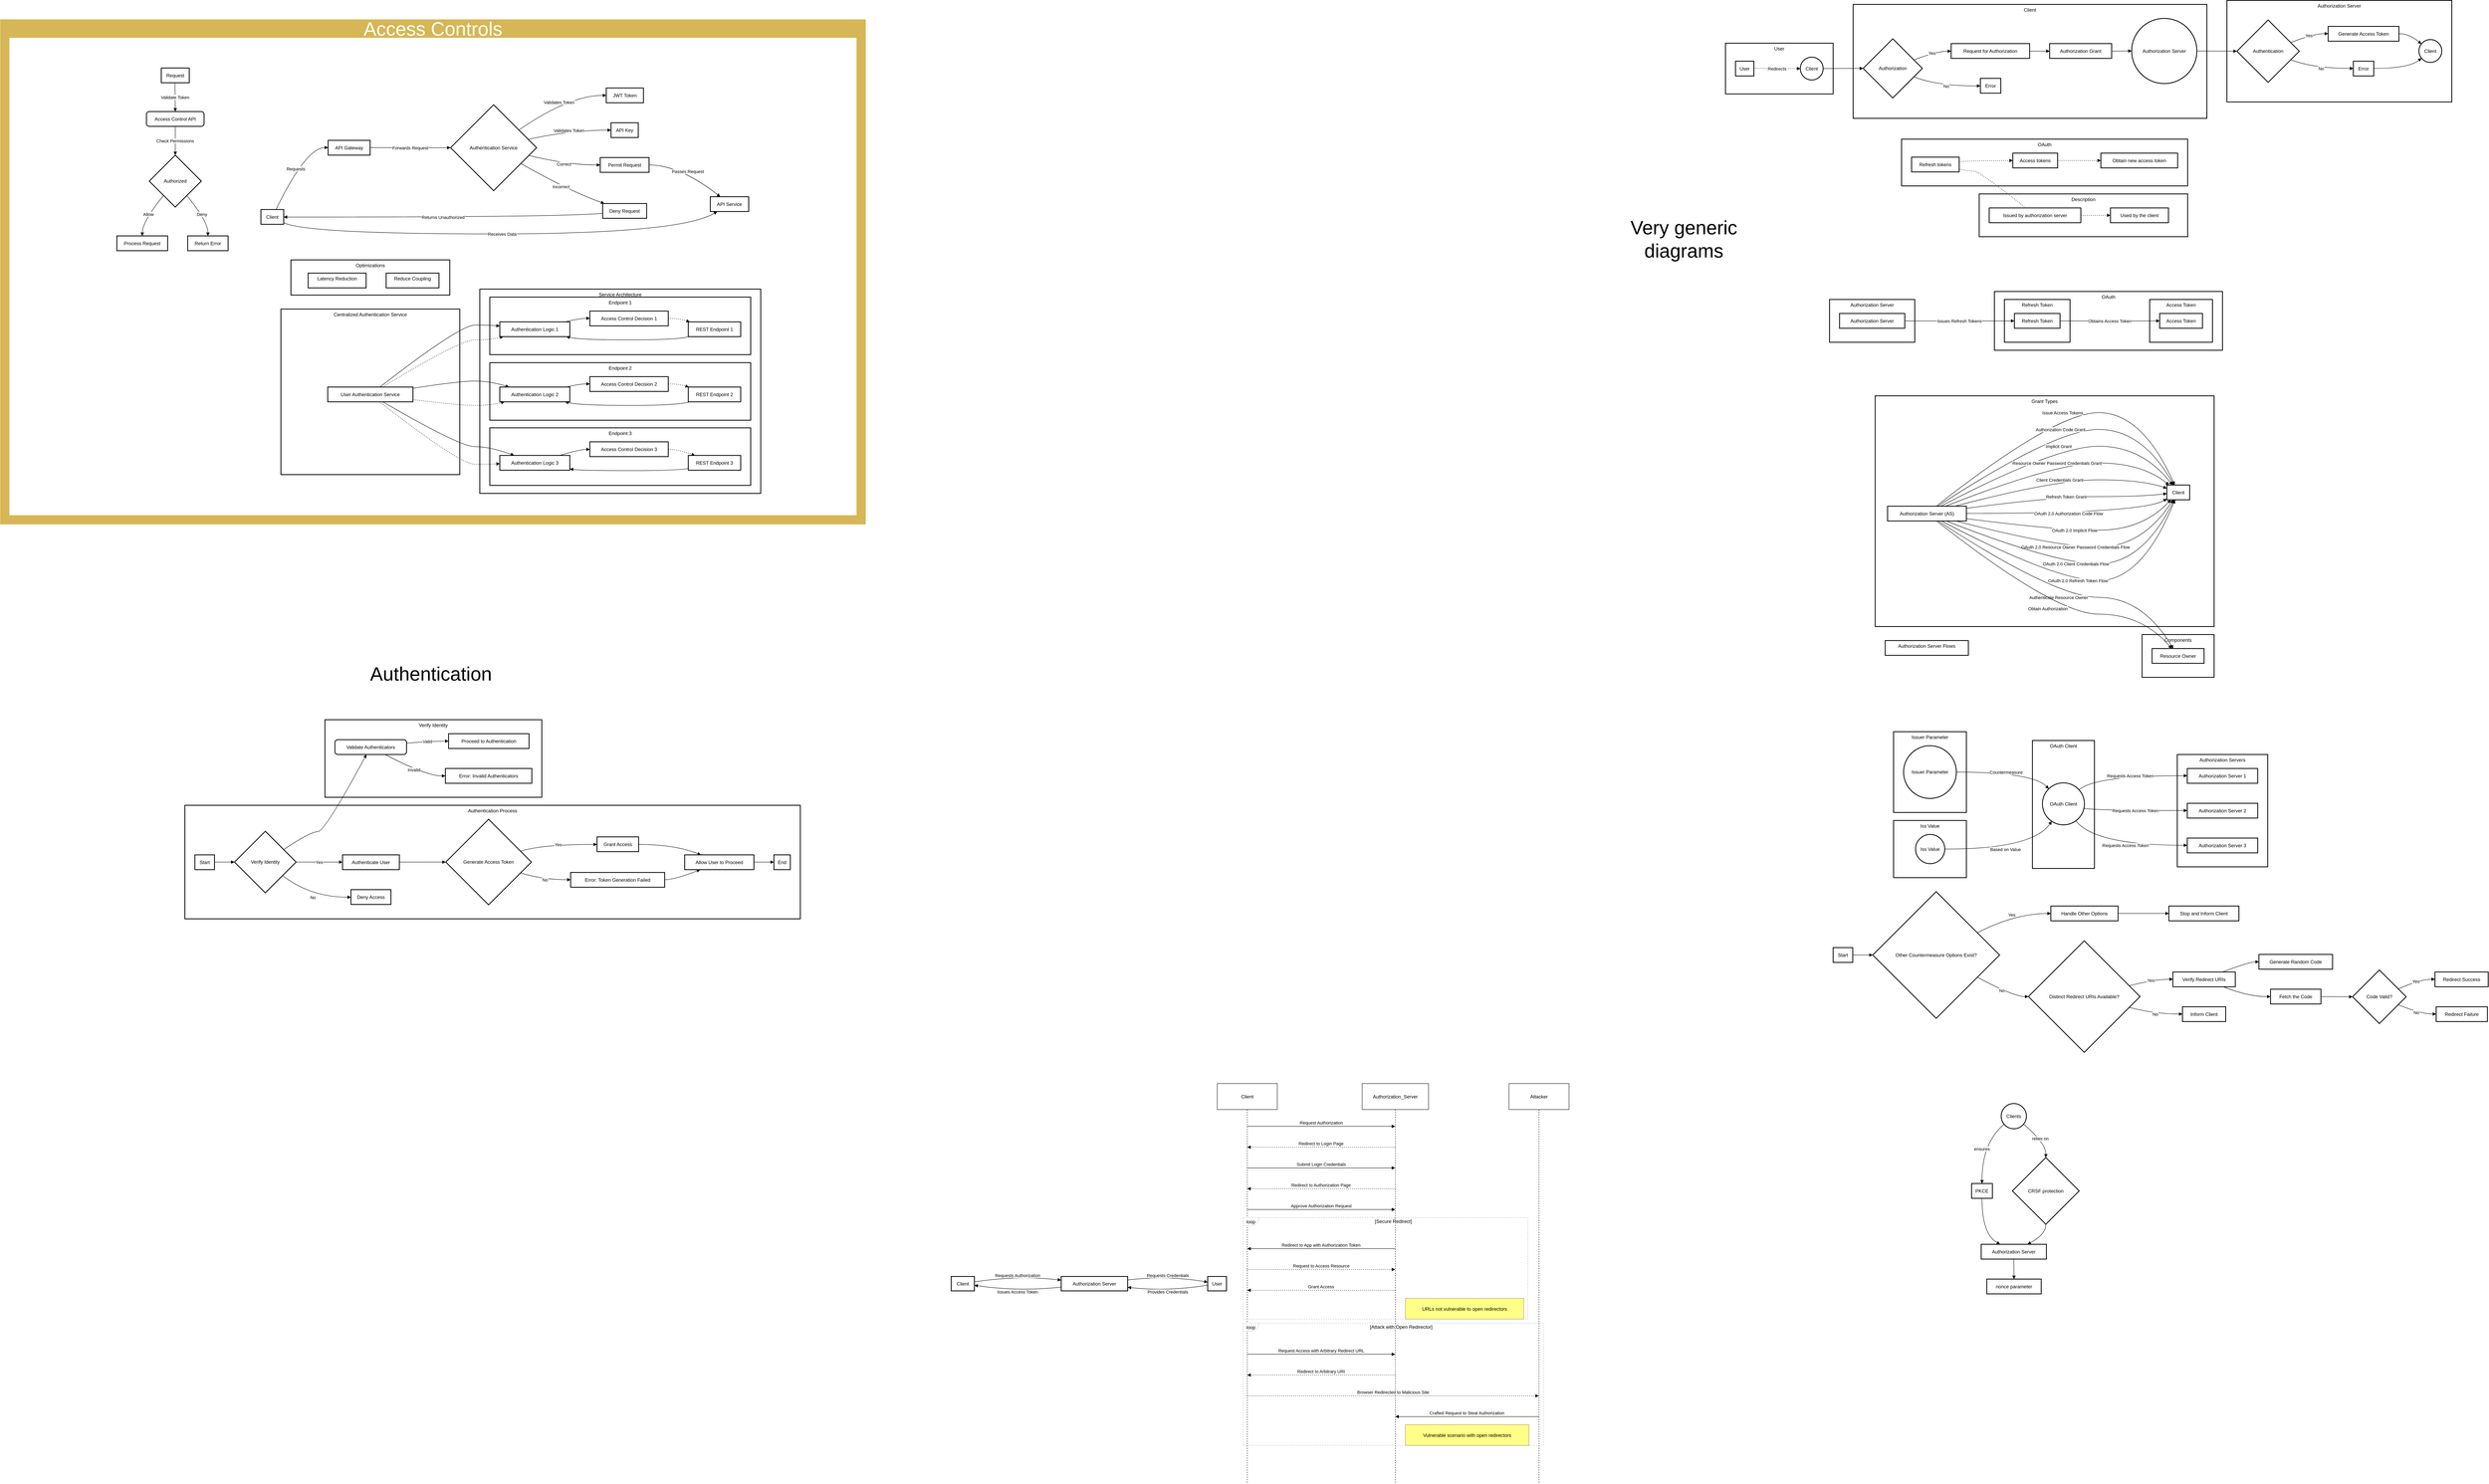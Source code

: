 <mxfile version="24.7.7">
  <diagram name="Page-1" id="MOcFmovRXAjLy9BOT2LX">
    <mxGraphModel dx="4353" dy="700" grid="1" gridSize="10" guides="1" tooltips="1" connect="1" arrows="1" fold="1" page="1" pageScale="1" pageWidth="850" pageHeight="1100" math="0" shadow="0">
      <root>
        <mxCell id="0" />
        <mxCell id="1" parent="0" />
        <mxCell id="TSMCGkvwtsyavsWyP97d-60" value="Verify Identity" style="whiteSpace=wrap;strokeWidth=2;verticalAlign=top;" vertex="1" parent="1">
          <mxGeometry x="-1990" y="1910" width="542" height="194" as="geometry" />
        </mxCell>
        <mxCell id="TSMCGkvwtsyavsWyP97d-61" value="Validate Authenticators" style="rounded=1;absoluteArcSize=1;arcSize=14;whiteSpace=wrap;strokeWidth=2;" vertex="1" parent="1">
          <mxGeometry x="-1965" y="1960" width="179" height="37" as="geometry" />
        </mxCell>
        <mxCell id="TSMCGkvwtsyavsWyP97d-62" value="Proceed to Authentication" style="whiteSpace=wrap;strokeWidth=2;" vertex="1" parent="1">
          <mxGeometry x="-1681" y="1945" width="201" height="37" as="geometry" />
        </mxCell>
        <mxCell id="TSMCGkvwtsyavsWyP97d-63" value="Error: Invalid Authenticators" style="whiteSpace=wrap;strokeWidth=2;" vertex="1" parent="1">
          <mxGeometry x="-1689" y="2032" width="216" height="37" as="geometry" />
        </mxCell>
        <mxCell id="TSMCGkvwtsyavsWyP97d-64" value="Authentication Process" style="whiteSpace=wrap;strokeWidth=2;verticalAlign=top;" vertex="1" parent="1">
          <mxGeometry x="-2340" y="2124" width="1538" height="284" as="geometry" />
        </mxCell>
        <mxCell id="TSMCGkvwtsyavsWyP97d-65" value="Verify Identity" style="rhombus;strokeWidth=2;whiteSpace=wrap;" vertex="1" parent="1">
          <mxGeometry x="-2216" y="2189" width="154" height="154" as="geometry" />
        </mxCell>
        <mxCell id="TSMCGkvwtsyavsWyP97d-66" value="Start" style="whiteSpace=wrap;strokeWidth=2;" vertex="1" parent="1">
          <mxGeometry x="-2315" y="2248" width="49" height="37" as="geometry" />
        </mxCell>
        <mxCell id="TSMCGkvwtsyavsWyP97d-67" value="Authenticate User" style="whiteSpace=wrap;strokeWidth=2;" vertex="1" parent="1">
          <mxGeometry x="-1946" y="2248" width="142" height="37" as="geometry" />
        </mxCell>
        <mxCell id="TSMCGkvwtsyavsWyP97d-68" value="Deny Access" style="whiteSpace=wrap;strokeWidth=2;" vertex="1" parent="1">
          <mxGeometry x="-1925" y="2335" width="100" height="37" as="geometry" />
        </mxCell>
        <mxCell id="TSMCGkvwtsyavsWyP97d-69" value="Generate Access Token" style="rhombus;strokeWidth=2;whiteSpace=wrap;" vertex="1" parent="1">
          <mxGeometry x="-1688" y="2159" width="214" height="214" as="geometry" />
        </mxCell>
        <mxCell id="TSMCGkvwtsyavsWyP97d-70" value="Grant Access" style="whiteSpace=wrap;strokeWidth=2;" vertex="1" parent="1">
          <mxGeometry x="-1310" y="2203" width="104" height="37" as="geometry" />
        </mxCell>
        <mxCell id="TSMCGkvwtsyavsWyP97d-71" value="Error: Token Generation Failed" style="whiteSpace=wrap;strokeWidth=2;" vertex="1" parent="1">
          <mxGeometry x="-1376" y="2292" width="235" height="37" as="geometry" />
        </mxCell>
        <mxCell id="TSMCGkvwtsyavsWyP97d-72" value="Allow User to Proceed" style="whiteSpace=wrap;strokeWidth=2;" vertex="1" parent="1">
          <mxGeometry x="-1091" y="2248" width="173" height="37" as="geometry" />
        </mxCell>
        <mxCell id="TSMCGkvwtsyavsWyP97d-73" value="End" style="whiteSpace=wrap;strokeWidth=2;" vertex="1" parent="1">
          <mxGeometry x="-868" y="2248" width="41" height="37" as="geometry" />
        </mxCell>
        <mxCell id="TSMCGkvwtsyavsWyP97d-74" value="" style="curved=1;startArrow=none;endArrow=block;exitX=1;exitY=0.49;entryX=0;entryY=0.5;rounded=0;" edge="1" parent="1" source="TSMCGkvwtsyavsWyP97d-66" target="TSMCGkvwtsyavsWyP97d-65">
          <mxGeometry relative="1" as="geometry">
            <Array as="points" />
          </mxGeometry>
        </mxCell>
        <mxCell id="TSMCGkvwtsyavsWyP97d-75" value="Yes" style="curved=1;startArrow=none;endArrow=block;exitX=1;exitY=0.5;entryX=0;entryY=0.49;rounded=0;" edge="1" parent="1" source="TSMCGkvwtsyavsWyP97d-65" target="TSMCGkvwtsyavsWyP97d-67">
          <mxGeometry relative="1" as="geometry">
            <Array as="points" />
          </mxGeometry>
        </mxCell>
        <mxCell id="TSMCGkvwtsyavsWyP97d-76" value="No" style="curved=1;startArrow=none;endArrow=block;exitX=1;exitY=0.89;entryX=0;entryY=0.51;rounded=0;" edge="1" parent="1" source="TSMCGkvwtsyavsWyP97d-65" target="TSMCGkvwtsyavsWyP97d-68">
          <mxGeometry relative="1" as="geometry">
            <Array as="points">
              <mxPoint x="-2026" y="2354" />
            </Array>
          </mxGeometry>
        </mxCell>
        <mxCell id="TSMCGkvwtsyavsWyP97d-77" value="" style="curved=1;startArrow=none;endArrow=block;exitX=1;exitY=0.49;entryX=0;entryY=0.5;rounded=0;" edge="1" parent="1" source="TSMCGkvwtsyavsWyP97d-67" target="TSMCGkvwtsyavsWyP97d-69">
          <mxGeometry relative="1" as="geometry">
            <Array as="points" />
          </mxGeometry>
        </mxCell>
        <mxCell id="TSMCGkvwtsyavsWyP97d-78" value="Yes" style="curved=1;startArrow=none;endArrow=block;exitX=1;exitY=0.33;entryX=0;entryY=0.51;rounded=0;" edge="1" parent="1" source="TSMCGkvwtsyavsWyP97d-69" target="TSMCGkvwtsyavsWyP97d-70">
          <mxGeometry relative="1" as="geometry">
            <Array as="points">
              <mxPoint x="-1448" y="2222" />
            </Array>
          </mxGeometry>
        </mxCell>
        <mxCell id="TSMCGkvwtsyavsWyP97d-79" value="No" style="curved=1;startArrow=none;endArrow=block;exitX=1;exitY=0.67;entryX=0;entryY=0.49;rounded=0;" edge="1" parent="1" source="TSMCGkvwtsyavsWyP97d-69" target="TSMCGkvwtsyavsWyP97d-71">
          <mxGeometry relative="1" as="geometry">
            <Array as="points">
              <mxPoint x="-1448" y="2310" />
            </Array>
          </mxGeometry>
        </mxCell>
        <mxCell id="TSMCGkvwtsyavsWyP97d-80" value="" style="curved=1;startArrow=none;endArrow=block;exitX=1;exitY=0.51;entryX=0.23;entryY=-0.01;rounded=0;" edge="1" parent="1" source="TSMCGkvwtsyavsWyP97d-70" target="TSMCGkvwtsyavsWyP97d-72">
          <mxGeometry relative="1" as="geometry">
            <Array as="points">
              <mxPoint x="-1116" y="2222" />
            </Array>
          </mxGeometry>
        </mxCell>
        <mxCell id="TSMCGkvwtsyavsWyP97d-81" value="" style="curved=1;startArrow=none;endArrow=block;exitX=1;exitY=0.49;entryX=0.23;entryY=0.99;rounded=0;" edge="1" parent="1" source="TSMCGkvwtsyavsWyP97d-71" target="TSMCGkvwtsyavsWyP97d-72">
          <mxGeometry relative="1" as="geometry">
            <Array as="points">
              <mxPoint x="-1116" y="2310" />
            </Array>
          </mxGeometry>
        </mxCell>
        <mxCell id="TSMCGkvwtsyavsWyP97d-82" value="" style="curved=1;startArrow=none;endArrow=block;exitX=1;exitY=0.49;entryX=0;entryY=0.49;rounded=0;" edge="1" parent="1" source="TSMCGkvwtsyavsWyP97d-72" target="TSMCGkvwtsyavsWyP97d-73">
          <mxGeometry relative="1" as="geometry">
            <Array as="points" />
          </mxGeometry>
        </mxCell>
        <mxCell id="TSMCGkvwtsyavsWyP97d-83" value="" style="curved=1;startArrow=none;endArrow=block;exitX=1;exitY=0.16;entryX=0.44;entryY=1;rounded=0;" edge="1" parent="1" source="TSMCGkvwtsyavsWyP97d-65" target="TSMCGkvwtsyavsWyP97d-61">
          <mxGeometry relative="1" as="geometry">
            <Array as="points">
              <mxPoint x="-2026" y="2190" />
              <mxPoint x="-1990" y="2190" />
            </Array>
          </mxGeometry>
        </mxCell>
        <mxCell id="TSMCGkvwtsyavsWyP97d-84" value="Valid" style="curved=1;startArrow=none;endArrow=block;exitX=1;exitY=0.24;entryX=0;entryY=0.5;rounded=0;" edge="1" parent="1" source="TSMCGkvwtsyavsWyP97d-61" target="TSMCGkvwtsyavsWyP97d-62">
          <mxGeometry relative="1" as="geometry">
            <Array as="points">
              <mxPoint x="-1737" y="1964" />
            </Array>
          </mxGeometry>
        </mxCell>
        <mxCell id="TSMCGkvwtsyavsWyP97d-85" value="Invalid" style="curved=1;startArrow=none;endArrow=block;exitX=0.7;exitY=1;entryX=0;entryY=0.5;rounded=0;" edge="1" parent="1" source="TSMCGkvwtsyavsWyP97d-61" target="TSMCGkvwtsyavsWyP97d-63">
          <mxGeometry relative="1" as="geometry">
            <Array as="points">
              <mxPoint x="-1737" y="2051" />
            </Array>
          </mxGeometry>
        </mxCell>
        <mxCell id="TSMCGkvwtsyavsWyP97d-86" value="Authorization Server" style="whiteSpace=wrap;strokeWidth=2;verticalAlign=top;" vertex="1" parent="1">
          <mxGeometry x="2763" y="111" width="562" height="254" as="geometry" />
        </mxCell>
        <mxCell id="TSMCGkvwtsyavsWyP97d-87" value="Authentication" style="rhombus;strokeWidth=2;whiteSpace=wrap;" vertex="1" parent="1">
          <mxGeometry x="2788" y="160" width="156" height="156" as="geometry" />
        </mxCell>
        <mxCell id="TSMCGkvwtsyavsWyP97d-88" value="Generate Access Token" style="whiteSpace=wrap;strokeWidth=2;" vertex="1" parent="1">
          <mxGeometry x="3016" y="176" width="177" height="37" as="geometry" />
        </mxCell>
        <mxCell id="TSMCGkvwtsyavsWyP97d-89" value="Client" style="ellipse;aspect=fixed;strokeWidth=2;whiteSpace=wrap;" vertex="1" parent="1">
          <mxGeometry x="3243" y="209" width="57" height="57" as="geometry" />
        </mxCell>
        <mxCell id="TSMCGkvwtsyavsWyP97d-90" value="Error" style="whiteSpace=wrap;strokeWidth=2;" vertex="1" parent="1">
          <mxGeometry x="3079" y="263" width="51" height="37" as="geometry" />
        </mxCell>
        <mxCell id="TSMCGkvwtsyavsWyP97d-91" value="Client" style="whiteSpace=wrap;strokeWidth=2;verticalAlign=top;" vertex="1" parent="1">
          <mxGeometry x="1829" y="121" width="884" height="285" as="geometry" />
        </mxCell>
        <mxCell id="TSMCGkvwtsyavsWyP97d-92" value="Authorization" style="rhombus;strokeWidth=2;whiteSpace=wrap;" vertex="1" parent="1">
          <mxGeometry x="1854" y="207" width="148" height="148" as="geometry" />
        </mxCell>
        <mxCell id="TSMCGkvwtsyavsWyP97d-93" value="Request for Authorization" style="whiteSpace=wrap;strokeWidth=2;" vertex="1" parent="1">
          <mxGeometry x="2074" y="219" width="196" height="37" as="geometry" />
        </mxCell>
        <mxCell id="TSMCGkvwtsyavsWyP97d-94" value="Error" style="whiteSpace=wrap;strokeWidth=2;" vertex="1" parent="1">
          <mxGeometry x="2147" y="306" width="51" height="37" as="geometry" />
        </mxCell>
        <mxCell id="TSMCGkvwtsyavsWyP97d-95" value="Authorization Grant" style="whiteSpace=wrap;strokeWidth=2;" vertex="1" parent="1">
          <mxGeometry x="2320" y="219" width="155" height="37" as="geometry" />
        </mxCell>
        <mxCell id="TSMCGkvwtsyavsWyP97d-96" value="Authorization Server" style="ellipse;aspect=fixed;strokeWidth=2;whiteSpace=wrap;" vertex="1" parent="1">
          <mxGeometry x="2525" y="156" width="163" height="163" as="geometry" />
        </mxCell>
        <mxCell id="TSMCGkvwtsyavsWyP97d-97" value="User" style="whiteSpace=wrap;strokeWidth=2;verticalAlign=top;" vertex="1" parent="1">
          <mxGeometry x="1510" y="218" width="269" height="127" as="geometry" />
        </mxCell>
        <mxCell id="TSMCGkvwtsyavsWyP97d-98" value="Client" style="ellipse;aspect=fixed;strokeWidth=2;whiteSpace=wrap;" vertex="1" parent="1">
          <mxGeometry x="1697" y="253" width="57" height="57" as="geometry" />
        </mxCell>
        <mxCell id="TSMCGkvwtsyavsWyP97d-99" value="User" style="whiteSpace=wrap;strokeWidth=2;" vertex="1" parent="1">
          <mxGeometry x="1535" y="263" width="46" height="37" as="geometry" />
        </mxCell>
        <mxCell id="TSMCGkvwtsyavsWyP97d-100" value="Redirects" style="curved=1;dashed=1;dashPattern=2 3;startArrow=none;endArrow=block;exitX=1;exitY=0.49;entryX=0;entryY=0.5;rounded=0;" edge="1" parent="1" source="TSMCGkvwtsyavsWyP97d-99" target="TSMCGkvwtsyavsWyP97d-98">
          <mxGeometry relative="1" as="geometry">
            <Array as="points" />
          </mxGeometry>
        </mxCell>
        <mxCell id="TSMCGkvwtsyavsWyP97d-101" value="" style="curved=1;startArrow=none;endArrow=block;exitX=1;exitY=0.5;entryX=0;entryY=0.5;rounded=0;" edge="1" parent="1" source="TSMCGkvwtsyavsWyP97d-98" target="TSMCGkvwtsyavsWyP97d-92">
          <mxGeometry relative="1" as="geometry">
            <Array as="points" />
          </mxGeometry>
        </mxCell>
        <mxCell id="TSMCGkvwtsyavsWyP97d-102" value="Yes" style="curved=1;startArrow=none;endArrow=block;exitX=1;exitY=0.3;entryX=0;entryY=0.51;rounded=0;" edge="1" parent="1" source="TSMCGkvwtsyavsWyP97d-92" target="TSMCGkvwtsyavsWyP97d-93">
          <mxGeometry relative="1" as="geometry">
            <Array as="points">
              <mxPoint x="2038" y="238" />
            </Array>
          </mxGeometry>
        </mxCell>
        <mxCell id="TSMCGkvwtsyavsWyP97d-103" value="No" style="curved=1;startArrow=none;endArrow=block;exitX=1;exitY=0.7;entryX=-0.01;entryY=0.51;rounded=0;" edge="1" parent="1" source="TSMCGkvwtsyavsWyP97d-92" target="TSMCGkvwtsyavsWyP97d-94">
          <mxGeometry relative="1" as="geometry">
            <Array as="points">
              <mxPoint x="2038" y="325" />
            </Array>
          </mxGeometry>
        </mxCell>
        <mxCell id="TSMCGkvwtsyavsWyP97d-104" value="" style="curved=1;startArrow=none;endArrow=block;exitX=1;exitY=0.51;entryX=0;entryY=0.51;rounded=0;" edge="1" parent="1" source="TSMCGkvwtsyavsWyP97d-93" target="TSMCGkvwtsyavsWyP97d-95">
          <mxGeometry relative="1" as="geometry">
            <Array as="points" />
          </mxGeometry>
        </mxCell>
        <mxCell id="TSMCGkvwtsyavsWyP97d-105" value="" style="curved=1;startArrow=none;endArrow=block;exitX=1;exitY=0.51;entryX=0;entryY=0.5;rounded=0;" edge="1" parent="1" source="TSMCGkvwtsyavsWyP97d-95" target="TSMCGkvwtsyavsWyP97d-96">
          <mxGeometry relative="1" as="geometry">
            <Array as="points" />
          </mxGeometry>
        </mxCell>
        <mxCell id="TSMCGkvwtsyavsWyP97d-106" value="" style="curved=1;startArrow=none;endArrow=block;exitX=1;exitY=0.5;entryX=0;entryY=0.5;rounded=0;" edge="1" parent="1" source="TSMCGkvwtsyavsWyP97d-96" target="TSMCGkvwtsyavsWyP97d-87">
          <mxGeometry relative="1" as="geometry">
            <Array as="points" />
          </mxGeometry>
        </mxCell>
        <mxCell id="TSMCGkvwtsyavsWyP97d-107" value="Yes" style="curved=1;startArrow=none;endArrow=block;exitX=1;exitY=0.31;entryX=0;entryY=0.49;rounded=0;" edge="1" parent="1" source="TSMCGkvwtsyavsWyP97d-87" target="TSMCGkvwtsyavsWyP97d-88">
          <mxGeometry relative="1" as="geometry">
            <Array as="points">
              <mxPoint x="2980" y="194" />
            </Array>
          </mxGeometry>
        </mxCell>
        <mxCell id="TSMCGkvwtsyavsWyP97d-108" value="" style="curved=1;startArrow=none;endArrow=block;exitX=1;exitY=0.49;entryX=0;entryY=0.1;rounded=0;" edge="1" parent="1" source="TSMCGkvwtsyavsWyP97d-88" target="TSMCGkvwtsyavsWyP97d-89">
          <mxGeometry relative="1" as="geometry">
            <Array as="points">
              <mxPoint x="3218" y="194" />
            </Array>
          </mxGeometry>
        </mxCell>
        <mxCell id="TSMCGkvwtsyavsWyP97d-109" value="No" style="curved=1;startArrow=none;endArrow=block;exitX=1;exitY=0.69;entryX=0;entryY=0.49;rounded=0;" edge="1" parent="1" source="TSMCGkvwtsyavsWyP97d-87" target="TSMCGkvwtsyavsWyP97d-90">
          <mxGeometry relative="1" as="geometry">
            <Array as="points">
              <mxPoint x="2980" y="281" />
            </Array>
          </mxGeometry>
        </mxCell>
        <mxCell id="TSMCGkvwtsyavsWyP97d-110" value="" style="curved=1;startArrow=none;endArrow=block;exitX=1;exitY=0.49;entryX=0;entryY=0.91;rounded=0;" edge="1" parent="1" source="TSMCGkvwtsyavsWyP97d-90" target="TSMCGkvwtsyavsWyP97d-89">
          <mxGeometry relative="1" as="geometry">
            <Array as="points">
              <mxPoint x="3218" y="281" />
            </Array>
          </mxGeometry>
        </mxCell>
        <mxCell id="TSMCGkvwtsyavsWyP97d-111" value="Description" style="whiteSpace=wrap;strokeWidth=2;verticalAlign=top;" vertex="1" parent="1">
          <mxGeometry x="2144" y="595" width="521" height="107" as="geometry" />
        </mxCell>
        <mxCell id="TSMCGkvwtsyavsWyP97d-112" value="Issued by authorization server" style="whiteSpace=wrap;strokeWidth=2;" vertex="1" parent="1">
          <mxGeometry x="2169" y="630" width="229" height="37" as="geometry" />
        </mxCell>
        <mxCell id="TSMCGkvwtsyavsWyP97d-113" value="Used by the client" style="whiteSpace=wrap;strokeWidth=2;" vertex="1" parent="1">
          <mxGeometry x="2472" y="630" width="145" height="37" as="geometry" />
        </mxCell>
        <mxCell id="TSMCGkvwtsyavsWyP97d-114" value="OAuth" style="whiteSpace=wrap;strokeWidth=2;verticalAlign=top;" vertex="1" parent="1">
          <mxGeometry x="1950" y="458" width="715" height="117" as="geometry" />
        </mxCell>
        <mxCell id="TSMCGkvwtsyavsWyP97d-115" value="Access tokens" style="whiteSpace=wrap;strokeWidth=2;" vertex="1" parent="1">
          <mxGeometry x="2228" y="493" width="112" height="37" as="geometry" />
        </mxCell>
        <mxCell id="TSMCGkvwtsyavsWyP97d-116" value="Refresh tokens" style="whiteSpace=wrap;strokeWidth=2;" vertex="1" parent="1">
          <mxGeometry x="1975" y="503" width="119" height="37" as="geometry" />
        </mxCell>
        <mxCell id="TSMCGkvwtsyavsWyP97d-117" value="Obtain new access token" style="whiteSpace=wrap;strokeWidth=2;" vertex="1" parent="1">
          <mxGeometry x="2448" y="493" width="192" height="37" as="geometry" />
        </mxCell>
        <mxCell id="TSMCGkvwtsyavsWyP97d-118" value="" style="curved=1;dashed=1;dashPattern=2 3;startArrow=none;endArrow=block;exitX=1;exitY=0.31;entryX=0;entryY=0.5;rounded=0;" edge="1" parent="1" source="TSMCGkvwtsyavsWyP97d-116" target="TSMCGkvwtsyavsWyP97d-115">
          <mxGeometry relative="1" as="geometry">
            <Array as="points">
              <mxPoint x="2119" y="512" />
            </Array>
          </mxGeometry>
        </mxCell>
        <mxCell id="TSMCGkvwtsyavsWyP97d-119" value="" style="curved=1;dashed=1;dashPattern=2 3;startArrow=none;endArrow=block;exitX=1;exitY=0.5;entryX=0;entryY=0.5;rounded=0;" edge="1" parent="1" source="TSMCGkvwtsyavsWyP97d-115" target="TSMCGkvwtsyavsWyP97d-117">
          <mxGeometry relative="1" as="geometry">
            <Array as="points" />
          </mxGeometry>
        </mxCell>
        <mxCell id="TSMCGkvwtsyavsWyP97d-120" value="" style="curved=1;dashed=1;dashPattern=2 3;startArrow=none;endArrow=none;exitX=1;exitY=0.82;entryX=0.4;entryY=0;rounded=0;" edge="1" parent="1" source="TSMCGkvwtsyavsWyP97d-116" target="TSMCGkvwtsyavsWyP97d-112">
          <mxGeometry relative="1" as="geometry">
            <Array as="points">
              <mxPoint x="2119" y="538" />
              <mxPoint x="2144" y="538" />
            </Array>
          </mxGeometry>
        </mxCell>
        <mxCell id="TSMCGkvwtsyavsWyP97d-121" value="" style="curved=1;dashed=1;dashPattern=2 3;startArrow=none;endArrow=block;exitX=1;exitY=0.5;entryX=0;entryY=0.5;rounded=0;" edge="1" parent="1" source="TSMCGkvwtsyavsWyP97d-112" target="TSMCGkvwtsyavsWyP97d-113">
          <mxGeometry relative="1" as="geometry">
            <Array as="points" />
          </mxGeometry>
        </mxCell>
        <mxCell id="TSMCGkvwtsyavsWyP97d-122" value="Authorization Server" style="whiteSpace=wrap;strokeWidth=2;verticalAlign=top;" vertex="1" parent="1">
          <mxGeometry x="1770" y="859" width="213" height="107" as="geometry" />
        </mxCell>
        <mxCell id="TSMCGkvwtsyavsWyP97d-123" value="Authorization Server" style="whiteSpace=wrap;strokeWidth=2;" vertex="1" parent="1">
          <mxGeometry x="1795" y="894" width="163" height="37" as="geometry" />
        </mxCell>
        <mxCell id="TSMCGkvwtsyavsWyP97d-124" value="OAuth" style="whiteSpace=wrap;strokeWidth=2;verticalAlign=top;" vertex="1" parent="1">
          <mxGeometry x="2182" y="839" width="570" height="147" as="geometry" />
        </mxCell>
        <mxCell id="TSMCGkvwtsyavsWyP97d-125" value="Access Token" style="whiteSpace=wrap;strokeWidth=2;verticalAlign=top;" vertex="1" parent="1">
          <mxGeometry x="2570" y="859" width="157" height="107" as="geometry" />
        </mxCell>
        <mxCell id="TSMCGkvwtsyavsWyP97d-126" value="Refresh Token" style="whiteSpace=wrap;strokeWidth=2;verticalAlign=top;" vertex="1" parent="1">
          <mxGeometry x="2207" y="859" width="164" height="107" as="geometry" />
        </mxCell>
        <mxCell id="TSMCGkvwtsyavsWyP97d-127" value="Refresh Token" style="whiteSpace=wrap;strokeWidth=2;" vertex="1" parent="1">
          <mxGeometry x="2232" y="894" width="114" height="37" as="geometry" />
        </mxCell>
        <mxCell id="TSMCGkvwtsyavsWyP97d-128" value="Access Token" style="whiteSpace=wrap;strokeWidth=2;" vertex="1" parent="1">
          <mxGeometry x="2595" y="894" width="107" height="37" as="geometry" />
        </mxCell>
        <mxCell id="TSMCGkvwtsyavsWyP97d-129" value="Issues Refresh Tokens" style="curved=1;startArrow=none;endArrow=block;exitX=1;exitY=0.5;entryX=0;entryY=0.5;rounded=0;" edge="1" parent="1" source="TSMCGkvwtsyavsWyP97d-123" target="TSMCGkvwtsyavsWyP97d-127">
          <mxGeometry relative="1" as="geometry">
            <Array as="points" />
          </mxGeometry>
        </mxCell>
        <mxCell id="TSMCGkvwtsyavsWyP97d-130" value="Obtains Access Token" style="curved=1;startArrow=none;endArrow=block;exitX=1;exitY=0.5;entryX=0;entryY=0.5;rounded=0;" edge="1" parent="1" source="TSMCGkvwtsyavsWyP97d-127" target="TSMCGkvwtsyavsWyP97d-128">
          <mxGeometry relative="1" as="geometry">
            <Array as="points" />
          </mxGeometry>
        </mxCell>
        <mxCell id="TSMCGkvwtsyavsWyP97d-136" value="Components" style="whiteSpace=wrap;strokeWidth=2;verticalAlign=top;" vertex="1" parent="1">
          <mxGeometry x="2551" y="1697" width="180" height="107" as="geometry" />
        </mxCell>
        <mxCell id="TSMCGkvwtsyavsWyP97d-137" value="Resource Owner" style="whiteSpace=wrap;strokeWidth=2;" vertex="1" parent="1">
          <mxGeometry x="2576" y="1732" width="130" height="37" as="geometry" />
        </mxCell>
        <mxCell id="TSMCGkvwtsyavsWyP97d-138" value="Grant Types" style="whiteSpace=wrap;strokeWidth=2;verticalAlign=top;" vertex="1" parent="1">
          <mxGeometry x="1884" y="1100" width="847" height="577" as="geometry" />
        </mxCell>
        <mxCell id="TSMCGkvwtsyavsWyP97d-139" value="Client" style="whiteSpace=wrap;strokeWidth=2;" vertex="1" parent="1">
          <mxGeometry x="2613" y="1323" width="57" height="37" as="geometry" />
        </mxCell>
        <mxCell id="TSMCGkvwtsyavsWyP97d-140" value="Authorization Server (AS)" style="whiteSpace=wrap;strokeWidth=2;" vertex="1" parent="1">
          <mxGeometry x="1915" y="1376" width="197" height="37" as="geometry" />
        </mxCell>
        <mxCell id="TSMCGkvwtsyavsWyP97d-141" value="Authorization Server Flows" style="whiteSpace=wrap;strokeWidth=2;verticalAlign=top;" vertex="1" parent="1">
          <mxGeometry x="1909" y="1712" width="208" height="37" as="geometry" />
        </mxCell>
        <mxCell id="TSMCGkvwtsyavsWyP97d-142" value="Issue Access Tokens" style="curved=1;startArrow=none;endArrow=block;exitX=0.62;exitY=-0.01;entryX=0.34;entryY=-0.01;rounded=0;" edge="1" parent="1" source="TSMCGkvwtsyavsWyP97d-140" target="TSMCGkvwtsyavsWyP97d-139">
          <mxGeometry relative="1" as="geometry">
            <Array as="points">
              <mxPoint x="2334" y="1142" />
              <mxPoint x="2551" y="1142" />
            </Array>
          </mxGeometry>
        </mxCell>
        <mxCell id="TSMCGkvwtsyavsWyP97d-143" value="Authenticate Resource Owner" style="curved=1;startArrow=none;endArrow=block;exitX=0.64;exitY=0.99;entryX=0.41;entryY=0.01;rounded=0;" edge="1" parent="1" source="TSMCGkvwtsyavsWyP97d-140" target="TSMCGkvwtsyavsWyP97d-137">
          <mxGeometry relative="1" as="geometry">
            <Array as="points">
              <mxPoint x="2334" y="1604" />
              <mxPoint x="2551" y="1604" />
            </Array>
          </mxGeometry>
        </mxCell>
        <mxCell id="TSMCGkvwtsyavsWyP97d-144" value="Obtain Authorization" style="curved=1;startArrow=none;endArrow=block;exitX=0.62;exitY=0.99;entryX=0.38;entryY=0.01;rounded=0;" edge="1" parent="1" source="TSMCGkvwtsyavsWyP97d-140" target="TSMCGkvwtsyavsWyP97d-137">
          <mxGeometry relative="1" as="geometry">
            <Array as="points">
              <mxPoint x="2334" y="1646" />
              <mxPoint x="2551" y="1646" />
            </Array>
          </mxGeometry>
        </mxCell>
        <mxCell id="TSMCGkvwtsyavsWyP97d-145" value="Authorization Code Grant" style="curved=1;startArrow=none;endArrow=block;exitX=0.64;exitY=-0.01;entryX=0.3;entryY=-0.01;rounded=0;" edge="1" parent="1" source="TSMCGkvwtsyavsWyP97d-140" target="TSMCGkvwtsyavsWyP97d-139">
          <mxGeometry relative="1" as="geometry">
            <Array as="points">
              <mxPoint x="2334" y="1184" />
              <mxPoint x="2551" y="1184" />
            </Array>
          </mxGeometry>
        </mxCell>
        <mxCell id="TSMCGkvwtsyavsWyP97d-146" value="Implicit Grant" style="curved=1;startArrow=none;endArrow=block;exitX=0.68;exitY=-0.01;entryX=0.24;entryY=-0.01;rounded=0;" edge="1" parent="1" source="TSMCGkvwtsyavsWyP97d-140" target="TSMCGkvwtsyavsWyP97d-139">
          <mxGeometry relative="1" as="geometry">
            <Array as="points">
              <mxPoint x="2334" y="1226" />
              <mxPoint x="2551" y="1226" />
            </Array>
          </mxGeometry>
        </mxCell>
        <mxCell id="TSMCGkvwtsyavsWyP97d-147" value="Resource Owner Password Credentials Grant" style="curved=1;startArrow=none;endArrow=block;exitX=0.74;exitY=-0.01;entryX=0.09;entryY=-0.01;rounded=0;" edge="1" parent="1" source="TSMCGkvwtsyavsWyP97d-140" target="TSMCGkvwtsyavsWyP97d-139">
          <mxGeometry relative="1" as="geometry">
            <Array as="points">
              <mxPoint x="2334" y="1268" />
              <mxPoint x="2551" y="1268" />
            </Array>
          </mxGeometry>
        </mxCell>
        <mxCell id="TSMCGkvwtsyavsWyP97d-148" value="Client Credentials Grant" style="curved=1;startArrow=none;endArrow=block;exitX=0.86;exitY=-0.01;entryX=-0.01;entryY=0.22;rounded=0;" edge="1" parent="1" source="TSMCGkvwtsyavsWyP97d-140" target="TSMCGkvwtsyavsWyP97d-139">
          <mxGeometry relative="1" as="geometry">
            <Array as="points">
              <mxPoint x="2334" y="1310" />
              <mxPoint x="2551" y="1310" />
            </Array>
          </mxGeometry>
        </mxCell>
        <mxCell id="TSMCGkvwtsyavsWyP97d-149" value="Refresh Token Grant" style="curved=1;startArrow=none;endArrow=block;exitX=1;exitY=0.14;entryX=-0.01;entryY=0.58;rounded=0;" edge="1" parent="1" source="TSMCGkvwtsyavsWyP97d-140" target="TSMCGkvwtsyavsWyP97d-139">
          <mxGeometry relative="1" as="geometry">
            <Array as="points">
              <mxPoint x="2334" y="1352" />
              <mxPoint x="2551" y="1352" />
            </Array>
          </mxGeometry>
        </mxCell>
        <mxCell id="TSMCGkvwtsyavsWyP97d-150" value="OAuth 2.0 Authorization Code Flow" style="curved=1;startArrow=none;endArrow=block;exitX=1;exitY=0.49;entryX=-0.01;entryY=0.94;rounded=0;" edge="1" parent="1" source="TSMCGkvwtsyavsWyP97d-140" target="TSMCGkvwtsyavsWyP97d-139">
          <mxGeometry relative="1" as="geometry">
            <Array as="points">
              <mxPoint x="2551" y="1394" />
            </Array>
          </mxGeometry>
        </mxCell>
        <mxCell id="TSMCGkvwtsyavsWyP97d-151" value="OAuth 2.0 Implicit Flow" style="curved=1;startArrow=none;endArrow=block;exitX=1;exitY=0.84;entryX=0.18;entryY=0.99;rounded=0;" edge="1" parent="1" source="TSMCGkvwtsyavsWyP97d-140" target="TSMCGkvwtsyavsWyP97d-139">
          <mxGeometry relative="1" as="geometry">
            <Array as="points">
              <mxPoint x="2334" y="1436" />
              <mxPoint x="2551" y="1436" />
            </Array>
          </mxGeometry>
        </mxCell>
        <mxCell id="TSMCGkvwtsyavsWyP97d-152" value="OAuth 2.0 Resource Owner Password Credentials Flow" style="curved=1;startArrow=none;endArrow=block;exitX=0.86;exitY=0.99;entryX=0.28;entryY=0.99;rounded=0;" edge="1" parent="1" source="TSMCGkvwtsyavsWyP97d-140" target="TSMCGkvwtsyavsWyP97d-139">
          <mxGeometry relative="1" as="geometry">
            <Array as="points">
              <mxPoint x="2334" y="1478" />
              <mxPoint x="2551" y="1478" />
            </Array>
          </mxGeometry>
        </mxCell>
        <mxCell id="TSMCGkvwtsyavsWyP97d-153" value="OAuth 2.0 Client Credentials Flow" style="curved=1;startArrow=none;endArrow=block;exitX=0.74;exitY=0.99;entryX=0.33;entryY=0.99;rounded=0;" edge="1" parent="1" source="TSMCGkvwtsyavsWyP97d-140" target="TSMCGkvwtsyavsWyP97d-139">
          <mxGeometry relative="1" as="geometry">
            <Array as="points">
              <mxPoint x="2334" y="1520" />
              <mxPoint x="2551" y="1520" />
            </Array>
          </mxGeometry>
        </mxCell>
        <mxCell id="TSMCGkvwtsyavsWyP97d-154" value="OAuth 2.0 Refresh Token Flow" style="curved=1;startArrow=none;endArrow=block;exitX=0.68;exitY=0.99;entryX=0.36;entryY=0.99;rounded=0;" edge="1" parent="1" source="TSMCGkvwtsyavsWyP97d-140" target="TSMCGkvwtsyavsWyP97d-139">
          <mxGeometry relative="1" as="geometry">
            <Array as="points">
              <mxPoint x="2334" y="1562" />
              <mxPoint x="2551" y="1562" />
            </Array>
          </mxGeometry>
        </mxCell>
        <mxCell id="TSMCGkvwtsyavsWyP97d-155" value="Client" style="shape=umlLifeline;perimeter=lifelinePerimeter;whiteSpace=wrap;container=1;dropTarget=0;collapsible=0;recursiveResize=0;outlineConnect=0;portConstraint=eastwest;newEdgeStyle={&quot;edgeStyle&quot;:&quot;elbowEdgeStyle&quot;,&quot;elbow&quot;:&quot;vertical&quot;,&quot;curved&quot;:0,&quot;rounded&quot;:0};size=65;" vertex="1" parent="1">
          <mxGeometry x="240" y="2820" width="150" height="1000" as="geometry" />
        </mxCell>
        <mxCell id="TSMCGkvwtsyavsWyP97d-156" value="Authorization_Server" style="shape=umlLifeline;perimeter=lifelinePerimeter;whiteSpace=wrap;container=1;dropTarget=0;collapsible=0;recursiveResize=0;outlineConnect=0;portConstraint=eastwest;newEdgeStyle={&quot;edgeStyle&quot;:&quot;elbowEdgeStyle&quot;,&quot;elbow&quot;:&quot;vertical&quot;,&quot;curved&quot;:0,&quot;rounded&quot;:0};size=65;" vertex="1" parent="1">
          <mxGeometry x="602" y="2820" width="166" height="1000" as="geometry" />
        </mxCell>
        <mxCell id="TSMCGkvwtsyavsWyP97d-157" value="Attacker" style="shape=umlLifeline;perimeter=lifelinePerimeter;whiteSpace=wrap;container=1;dropTarget=0;collapsible=0;recursiveResize=0;outlineConnect=0;portConstraint=eastwest;newEdgeStyle={&quot;edgeStyle&quot;:&quot;elbowEdgeStyle&quot;,&quot;elbow&quot;:&quot;vertical&quot;,&quot;curved&quot;:0,&quot;rounded&quot;:0};size=65;" vertex="1" parent="1">
          <mxGeometry x="969" y="2820" width="150" height="1000" as="geometry" />
        </mxCell>
        <mxCell id="TSMCGkvwtsyavsWyP97d-158" value="loop" style="shape=umlFrame;dashed=1;pointerEvents=0;dropTarget=0;strokeColor=#B3B3B3;height=20;width=40" vertex="1" parent="1">
          <mxGeometry x="304" y="3155" width="712" height="254" as="geometry" />
        </mxCell>
        <mxCell id="TSMCGkvwtsyavsWyP97d-159" value="[Secure Redirect]" style="text;strokeColor=none;fillColor=none;align=center;verticalAlign=middle;whiteSpace=wrap;" vertex="1" parent="TSMCGkvwtsyavsWyP97d-158">
          <mxGeometry x="40" width="672" height="20" as="geometry" />
        </mxCell>
        <mxCell id="TSMCGkvwtsyavsWyP97d-160" value="loop" style="shape=umlFrame;dashed=1;pointerEvents=0;dropTarget=0;strokeColor=#B3B3B3;height=20;width=40" vertex="1" parent="1">
          <mxGeometry x="304" y="3419" width="751" height="306" as="geometry" />
        </mxCell>
        <mxCell id="TSMCGkvwtsyavsWyP97d-161" value="[Attack with Open Redirector]" style="text;strokeColor=none;fillColor=none;align=center;verticalAlign=middle;whiteSpace=wrap;" vertex="1" parent="TSMCGkvwtsyavsWyP97d-160">
          <mxGeometry x="40" width="711" height="20" as="geometry" />
        </mxCell>
        <mxCell id="TSMCGkvwtsyavsWyP97d-162" value="Request Authorization" style="verticalAlign=bottom;edgeStyle=elbowEdgeStyle;elbow=vertical;curved=0;rounded=0;endArrow=block;" edge="1" parent="1" source="TSMCGkvwtsyavsWyP97d-155" target="TSMCGkvwtsyavsWyP97d-156">
          <mxGeometry relative="1" as="geometry">
            <Array as="points">
              <mxPoint x="509" y="2927" />
            </Array>
          </mxGeometry>
        </mxCell>
        <mxCell id="TSMCGkvwtsyavsWyP97d-163" value="Redirect to Login Page" style="verticalAlign=bottom;edgeStyle=elbowEdgeStyle;elbow=vertical;curved=0;rounded=0;dashed=1;dashPattern=2 3;endArrow=block;" edge="1" parent="1" source="TSMCGkvwtsyavsWyP97d-156" target="TSMCGkvwtsyavsWyP97d-155">
          <mxGeometry relative="1" as="geometry">
            <Array as="points">
              <mxPoint x="512" y="2979" />
            </Array>
          </mxGeometry>
        </mxCell>
        <mxCell id="TSMCGkvwtsyavsWyP97d-164" value="Submit Login Credentials" style="verticalAlign=bottom;edgeStyle=elbowEdgeStyle;elbow=vertical;curved=0;rounded=0;endArrow=block;" edge="1" parent="1" source="TSMCGkvwtsyavsWyP97d-155" target="TSMCGkvwtsyavsWyP97d-156">
          <mxGeometry relative="1" as="geometry">
            <Array as="points">
              <mxPoint x="509" y="3031" />
            </Array>
          </mxGeometry>
        </mxCell>
        <mxCell id="TSMCGkvwtsyavsWyP97d-165" value="Redirect to Authorization Page" style="verticalAlign=bottom;edgeStyle=elbowEdgeStyle;elbow=vertical;curved=0;rounded=0;dashed=1;dashPattern=2 3;endArrow=block;" edge="1" parent="1" source="TSMCGkvwtsyavsWyP97d-156" target="TSMCGkvwtsyavsWyP97d-155">
          <mxGeometry relative="1" as="geometry">
            <Array as="points">
              <mxPoint x="512" y="3083" />
            </Array>
          </mxGeometry>
        </mxCell>
        <mxCell id="TSMCGkvwtsyavsWyP97d-166" value="Approve Authorization Request" style="verticalAlign=bottom;edgeStyle=elbowEdgeStyle;elbow=vertical;curved=0;rounded=0;endArrow=block;" edge="1" parent="1" source="TSMCGkvwtsyavsWyP97d-155" target="TSMCGkvwtsyavsWyP97d-156">
          <mxGeometry relative="1" as="geometry">
            <Array as="points">
              <mxPoint x="509" y="3135" />
            </Array>
          </mxGeometry>
        </mxCell>
        <mxCell id="TSMCGkvwtsyavsWyP97d-167" value="Redirect to App with Authorization Token" style="verticalAlign=bottom;edgeStyle=elbowEdgeStyle;elbow=vertical;curved=0;rounded=0;endArrow=block;" edge="1" parent="1" source="TSMCGkvwtsyavsWyP97d-156" target="TSMCGkvwtsyavsWyP97d-155">
          <mxGeometry relative="1" as="geometry">
            <Array as="points">
              <mxPoint x="512" y="3233" />
            </Array>
          </mxGeometry>
        </mxCell>
        <mxCell id="TSMCGkvwtsyavsWyP97d-168" value="Request to Access Resource" style="verticalAlign=bottom;edgeStyle=elbowEdgeStyle;elbow=vertical;curved=0;rounded=0;dashed=1;dashPattern=2 3;endArrow=block;" edge="1" parent="1" source="TSMCGkvwtsyavsWyP97d-155" target="TSMCGkvwtsyavsWyP97d-156">
          <mxGeometry relative="1" as="geometry">
            <Array as="points">
              <mxPoint x="509" y="3285" />
            </Array>
          </mxGeometry>
        </mxCell>
        <mxCell id="TSMCGkvwtsyavsWyP97d-169" value="Grant Access" style="verticalAlign=bottom;edgeStyle=elbowEdgeStyle;elbow=vertical;curved=0;rounded=0;dashed=1;dashPattern=2 3;endArrow=block;" edge="1" parent="1" source="TSMCGkvwtsyavsWyP97d-156" target="TSMCGkvwtsyavsWyP97d-155">
          <mxGeometry relative="1" as="geometry">
            <Array as="points">
              <mxPoint x="512" y="3337" />
            </Array>
          </mxGeometry>
        </mxCell>
        <mxCell id="TSMCGkvwtsyavsWyP97d-170" value="Request Access with Arbitrary Redirect URL" style="verticalAlign=bottom;edgeStyle=elbowEdgeStyle;elbow=vertical;curved=0;rounded=0;endArrow=block;" edge="1" parent="1" source="TSMCGkvwtsyavsWyP97d-155" target="TSMCGkvwtsyavsWyP97d-156">
          <mxGeometry relative="1" as="geometry">
            <Array as="points">
              <mxPoint x="509" y="3497" />
            </Array>
          </mxGeometry>
        </mxCell>
        <mxCell id="TSMCGkvwtsyavsWyP97d-171" value="Redirect to Arbitrary URI" style="verticalAlign=bottom;edgeStyle=elbowEdgeStyle;elbow=vertical;curved=0;rounded=0;dashed=1;dashPattern=2 3;endArrow=block;" edge="1" parent="1" source="TSMCGkvwtsyavsWyP97d-156" target="TSMCGkvwtsyavsWyP97d-155">
          <mxGeometry relative="1" as="geometry">
            <Array as="points">
              <mxPoint x="512" y="3549" />
            </Array>
          </mxGeometry>
        </mxCell>
        <mxCell id="TSMCGkvwtsyavsWyP97d-172" value="Browser Redirected to Malicious Site" style="verticalAlign=bottom;edgeStyle=elbowEdgeStyle;elbow=vertical;curved=0;rounded=0;dashed=1;dashPattern=2 3;endArrow=block;" edge="1" parent="1" source="TSMCGkvwtsyavsWyP97d-155" target="TSMCGkvwtsyavsWyP97d-157">
          <mxGeometry relative="1" as="geometry">
            <Array as="points">
              <mxPoint x="688" y="3601" />
            </Array>
          </mxGeometry>
        </mxCell>
        <mxCell id="TSMCGkvwtsyavsWyP97d-173" value="Crafted Request to Steal Authorization" style="verticalAlign=bottom;edgeStyle=elbowEdgeStyle;elbow=vertical;curved=0;rounded=0;endArrow=block;" edge="1" parent="1" source="TSMCGkvwtsyavsWyP97d-157" target="TSMCGkvwtsyavsWyP97d-156">
          <mxGeometry relative="1" as="geometry">
            <Array as="points">
              <mxPoint x="876" y="3653" />
            </Array>
          </mxGeometry>
        </mxCell>
        <mxCell id="TSMCGkvwtsyavsWyP97d-174" value="URLs not vulnerable to open redirectors" style="fillColor=#ffff88;strokeColor=#9E916F;" vertex="1" parent="1">
          <mxGeometry x="710" y="3357" width="296" height="52" as="geometry" />
        </mxCell>
        <mxCell id="TSMCGkvwtsyavsWyP97d-175" value="Vulnerable scenario with open redirectors" style="fillColor=#ffff88;strokeColor=#9E916F;" vertex="1" parent="1">
          <mxGeometry x="710" y="3673" width="309" height="52" as="geometry" />
        </mxCell>
        <mxCell id="TSMCGkvwtsyavsWyP97d-198" value="Iss Value" style="whiteSpace=wrap;strokeWidth=2;verticalAlign=top;" vertex="1" parent="1">
          <mxGeometry x="1930" y="2162" width="182" height="143" as="geometry" />
        </mxCell>
        <mxCell id="TSMCGkvwtsyavsWyP97d-199" value="Iss Value" style="ellipse;aspect=fixed;strokeWidth=2;whiteSpace=wrap;" vertex="1" parent="1">
          <mxGeometry x="1985" y="2197" width="73" height="73" as="geometry" />
        </mxCell>
        <mxCell id="TSMCGkvwtsyavsWyP97d-200" value="Issuer Parameter" style="whiteSpace=wrap;strokeWidth=2;verticalAlign=top;" vertex="1" parent="1">
          <mxGeometry x="1930" y="1940" width="182" height="202" as="geometry" />
        </mxCell>
        <mxCell id="TSMCGkvwtsyavsWyP97d-201" value="Issuer Parameter" style="ellipse;aspect=fixed;strokeWidth=2;whiteSpace=wrap;" vertex="1" parent="1">
          <mxGeometry x="1955" y="1975" width="132" height="132" as="geometry" />
        </mxCell>
        <mxCell id="TSMCGkvwtsyavsWyP97d-202" value="Authorization Servers" style="whiteSpace=wrap;strokeWidth=2;verticalAlign=top;" vertex="1" parent="1">
          <mxGeometry x="2639" y="1997" width="226" height="281" as="geometry" />
        </mxCell>
        <mxCell id="TSMCGkvwtsyavsWyP97d-203" value="Authorization Server 1" style="whiteSpace=wrap;strokeWidth=2;" vertex="1" parent="1">
          <mxGeometry x="2664" y="2032" width="176" height="37" as="geometry" />
        </mxCell>
        <mxCell id="TSMCGkvwtsyavsWyP97d-204" value="Authorization Server 2" style="whiteSpace=wrap;strokeWidth=2;" vertex="1" parent="1">
          <mxGeometry x="2664" y="2119" width="176" height="37" as="geometry" />
        </mxCell>
        <mxCell id="TSMCGkvwtsyavsWyP97d-205" value="Authorization Server 3" style="whiteSpace=wrap;strokeWidth=2;" vertex="1" parent="1">
          <mxGeometry x="2664" y="2206" width="176" height="37" as="geometry" />
        </mxCell>
        <mxCell id="TSMCGkvwtsyavsWyP97d-206" value="OAuth Client" style="whiteSpace=wrap;strokeWidth=2;verticalAlign=top;" vertex="1" parent="1">
          <mxGeometry x="2277" y="1962" width="155" height="320" as="geometry" />
        </mxCell>
        <mxCell id="TSMCGkvwtsyavsWyP97d-207" value="OAuth Client" style="ellipse;aspect=fixed;strokeWidth=2;whiteSpace=wrap;" vertex="1" parent="1">
          <mxGeometry x="2302" y="2068" width="105" height="105" as="geometry" />
        </mxCell>
        <mxCell id="TSMCGkvwtsyavsWyP97d-208" value="Requests Access Token" style="curved=1;startArrow=none;endArrow=block;exitX=1;exitY=0.05;entryX=0;entryY=0.49;rounded=0;" edge="1" parent="1" source="TSMCGkvwtsyavsWyP97d-207" target="TSMCGkvwtsyavsWyP97d-203">
          <mxGeometry relative="1" as="geometry">
            <Array as="points">
              <mxPoint x="2432" y="2050" />
            </Array>
          </mxGeometry>
        </mxCell>
        <mxCell id="TSMCGkvwtsyavsWyP97d-209" value="Requests Access Token" style="curved=1;startArrow=none;endArrow=block;exitX=1;exitY=0.61;entryX=0;entryY=0.49;rounded=0;" edge="1" parent="1" source="TSMCGkvwtsyavsWyP97d-207" target="TSMCGkvwtsyavsWyP97d-204">
          <mxGeometry relative="1" as="geometry">
            <Array as="points">
              <mxPoint x="2432" y="2137" />
            </Array>
          </mxGeometry>
        </mxCell>
        <mxCell id="TSMCGkvwtsyavsWyP97d-210" value="Requests Access Token" style="curved=1;startArrow=none;endArrow=block;exitX=0.87;exitY=1;entryX=0;entryY=0.49;rounded=0;" edge="1" parent="1" source="TSMCGkvwtsyavsWyP97d-207" target="TSMCGkvwtsyavsWyP97d-205">
          <mxGeometry relative="1" as="geometry">
            <Array as="points">
              <mxPoint x="2432" y="2224" />
            </Array>
          </mxGeometry>
        </mxCell>
        <mxCell id="TSMCGkvwtsyavsWyP97d-211" value="Countermeasure" style="curved=1;startArrow=none;endArrow=block;exitX=1;exitY=0.5;entryX=0.01;entryY=0;rounded=0;" edge="1" parent="1" source="TSMCGkvwtsyavsWyP97d-201" target="TSMCGkvwtsyavsWyP97d-207">
          <mxGeometry relative="1" as="geometry">
            <Array as="points">
              <mxPoint x="2277" y="2041" />
            </Array>
          </mxGeometry>
        </mxCell>
        <mxCell id="TSMCGkvwtsyavsWyP97d-212" value="Based on Value" style="curved=1;startArrow=none;endArrow=block;exitX=0.99;exitY=0.5;entryX=0.16;entryY=1;rounded=0;" edge="1" parent="1" source="TSMCGkvwtsyavsWyP97d-199" target="TSMCGkvwtsyavsWyP97d-207">
          <mxGeometry relative="1" as="geometry">
            <Array as="points">
              <mxPoint x="2277" y="2234" />
            </Array>
          </mxGeometry>
        </mxCell>
        <mxCell id="TSMCGkvwtsyavsWyP97d-214" value="Start" style="whiteSpace=wrap;strokeWidth=2;" vertex="1" parent="1">
          <mxGeometry x="1779" y="2480" width="49" height="37" as="geometry" />
        </mxCell>
        <mxCell id="TSMCGkvwtsyavsWyP97d-215" value="Other Countermeasure Options Exist?" style="rhombus;strokeWidth=2;whiteSpace=wrap;" vertex="1" parent="1">
          <mxGeometry x="1878" y="2340" width="317" height="317" as="geometry" />
        </mxCell>
        <mxCell id="TSMCGkvwtsyavsWyP97d-216" value="Handle Other Options" style="whiteSpace=wrap;strokeWidth=2;" vertex="1" parent="1">
          <mxGeometry x="2323" y="2376" width="168" height="37" as="geometry" />
        </mxCell>
        <mxCell id="TSMCGkvwtsyavsWyP97d-217" value="Distinct Redirect URIs Available?" style="rhombus;strokeWidth=2;whiteSpace=wrap;" vertex="1" parent="1">
          <mxGeometry x="2267" y="2463" width="279" height="279" as="geometry" />
        </mxCell>
        <mxCell id="TSMCGkvwtsyavsWyP97d-218" value="Stop and Inform Client" style="whiteSpace=wrap;strokeWidth=2;" vertex="1" parent="1">
          <mxGeometry x="2618" y="2376" width="175" height="37" as="geometry" />
        </mxCell>
        <mxCell id="TSMCGkvwtsyavsWyP97d-219" value="Verify Redirect URIs" style="whiteSpace=wrap;strokeWidth=2;" vertex="1" parent="1">
          <mxGeometry x="2628" y="2541" width="156" height="37" as="geometry" />
        </mxCell>
        <mxCell id="TSMCGkvwtsyavsWyP97d-220" value="Inform Client" style="whiteSpace=wrap;strokeWidth=2;" vertex="1" parent="1">
          <mxGeometry x="2652" y="2628" width="108" height="37" as="geometry" />
        </mxCell>
        <mxCell id="TSMCGkvwtsyavsWyP97d-221" value="Generate Random Code" style="whiteSpace=wrap;strokeWidth=2;" vertex="1" parent="1">
          <mxGeometry x="2843" y="2497" width="184" height="37" as="geometry" />
        </mxCell>
        <mxCell id="TSMCGkvwtsyavsWyP97d-222" value="Fetch the Code" style="whiteSpace=wrap;strokeWidth=2;" vertex="1" parent="1">
          <mxGeometry x="2872" y="2584" width="126" height="37" as="geometry" />
        </mxCell>
        <mxCell id="TSMCGkvwtsyavsWyP97d-223" value="Code Valid?" style="rhombus;strokeWidth=2;whiteSpace=wrap;" vertex="1" parent="1">
          <mxGeometry x="3077" y="2536" width="134" height="134" as="geometry" />
        </mxCell>
        <mxCell id="TSMCGkvwtsyavsWyP97d-224" value="Redirect Success" style="whiteSpace=wrap;strokeWidth=2;" vertex="1" parent="1">
          <mxGeometry x="3283" y="2541" width="133" height="37" as="geometry" />
        </mxCell>
        <mxCell id="TSMCGkvwtsyavsWyP97d-225" value="Redirect Failure" style="whiteSpace=wrap;strokeWidth=2;" vertex="1" parent="1">
          <mxGeometry x="3286" y="2628" width="128" height="37" as="geometry" />
        </mxCell>
        <mxCell id="TSMCGkvwtsyavsWyP97d-226" value="" style="curved=1;startArrow=none;endArrow=block;exitX=1;exitY=0.5;entryX=0;entryY=0.5;rounded=0;" edge="1" parent="1" source="TSMCGkvwtsyavsWyP97d-214" target="TSMCGkvwtsyavsWyP97d-215">
          <mxGeometry relative="1" as="geometry">
            <Array as="points" />
          </mxGeometry>
        </mxCell>
        <mxCell id="TSMCGkvwtsyavsWyP97d-227" value="Yes" style="curved=1;startArrow=none;endArrow=block;exitX=1;exitY=0.23;entryX=0;entryY=0.5;rounded=0;" edge="1" parent="1" source="TSMCGkvwtsyavsWyP97d-215" target="TSMCGkvwtsyavsWyP97d-216">
          <mxGeometry relative="1" as="geometry">
            <Array as="points">
              <mxPoint x="2231" y="2395" />
            </Array>
          </mxGeometry>
        </mxCell>
        <mxCell id="TSMCGkvwtsyavsWyP97d-228" value="No" style="curved=1;startArrow=none;endArrow=block;exitX=1;exitY=0.77;entryX=0;entryY=0.5;rounded=0;" edge="1" parent="1" source="TSMCGkvwtsyavsWyP97d-215" target="TSMCGkvwtsyavsWyP97d-217">
          <mxGeometry relative="1" as="geometry">
            <Array as="points">
              <mxPoint x="2231" y="2603" />
            </Array>
          </mxGeometry>
        </mxCell>
        <mxCell id="TSMCGkvwtsyavsWyP97d-229" value="" style="curved=1;startArrow=none;endArrow=block;exitX=1;exitY=0.5;entryX=0;entryY=0.5;rounded=0;" edge="1" parent="1" source="TSMCGkvwtsyavsWyP97d-216" target="TSMCGkvwtsyavsWyP97d-218">
          <mxGeometry relative="1" as="geometry">
            <Array as="points" />
          </mxGeometry>
        </mxCell>
        <mxCell id="TSMCGkvwtsyavsWyP97d-230" value="Yes" style="curved=1;startArrow=none;endArrow=block;exitX=1;exitY=0.38;entryX=0;entryY=0.49;rounded=0;" edge="1" parent="1" source="TSMCGkvwtsyavsWyP97d-217" target="TSMCGkvwtsyavsWyP97d-219">
          <mxGeometry relative="1" as="geometry">
            <Array as="points">
              <mxPoint x="2582" y="2559" />
            </Array>
          </mxGeometry>
        </mxCell>
        <mxCell id="TSMCGkvwtsyavsWyP97d-231" value="No" style="curved=1;startArrow=none;endArrow=block;exitX=1;exitY=0.62;entryX=0;entryY=0.49;rounded=0;" edge="1" parent="1" source="TSMCGkvwtsyavsWyP97d-217" target="TSMCGkvwtsyavsWyP97d-220">
          <mxGeometry relative="1" as="geometry">
            <Array as="points">
              <mxPoint x="2582" y="2646" />
            </Array>
          </mxGeometry>
        </mxCell>
        <mxCell id="TSMCGkvwtsyavsWyP97d-232" value="" style="curved=1;startArrow=none;endArrow=block;exitX=0.8;exitY=-0.01;entryX=0;entryY=0.5;rounded=0;" edge="1" parent="1" source="TSMCGkvwtsyavsWyP97d-219" target="TSMCGkvwtsyavsWyP97d-221">
          <mxGeometry relative="1" as="geometry">
            <Array as="points">
              <mxPoint x="2818" y="2516" />
            </Array>
          </mxGeometry>
        </mxCell>
        <mxCell id="TSMCGkvwtsyavsWyP97d-233" value="" style="curved=1;startArrow=none;endArrow=block;exitX=0.8;exitY=0.99;entryX=0;entryY=0.5;rounded=0;" edge="1" parent="1" source="TSMCGkvwtsyavsWyP97d-219" target="TSMCGkvwtsyavsWyP97d-222">
          <mxGeometry relative="1" as="geometry">
            <Array as="points">
              <mxPoint x="2818" y="2603" />
            </Array>
          </mxGeometry>
        </mxCell>
        <mxCell id="TSMCGkvwtsyavsWyP97d-234" value="" style="curved=1;startArrow=none;endArrow=block;exitX=1;exitY=0.5;entryX=0;entryY=0.5;rounded=0;" edge="1" parent="1" source="TSMCGkvwtsyavsWyP97d-222" target="TSMCGkvwtsyavsWyP97d-223">
          <mxGeometry relative="1" as="geometry">
            <Array as="points" />
          </mxGeometry>
        </mxCell>
        <mxCell id="TSMCGkvwtsyavsWyP97d-235" value="Yes" style="curved=1;startArrow=none;endArrow=block;exitX=1;exitY=0.29;entryX=0;entryY=0.49;rounded=0;" edge="1" parent="1" source="TSMCGkvwtsyavsWyP97d-223" target="TSMCGkvwtsyavsWyP97d-224">
          <mxGeometry relative="1" as="geometry">
            <Array as="points">
              <mxPoint x="3247" y="2559" />
            </Array>
          </mxGeometry>
        </mxCell>
        <mxCell id="TSMCGkvwtsyavsWyP97d-236" value="No" style="curved=1;startArrow=none;endArrow=block;exitX=1;exitY=0.71;entryX=0;entryY=0.49;rounded=0;" edge="1" parent="1" source="TSMCGkvwtsyavsWyP97d-223" target="TSMCGkvwtsyavsWyP97d-225">
          <mxGeometry relative="1" as="geometry">
            <Array as="points">
              <mxPoint x="3247" y="2646" />
            </Array>
          </mxGeometry>
        </mxCell>
        <mxCell id="TSMCGkvwtsyavsWyP97d-237" value="&lt;font style=&quot;font-size: 48px;&quot;&gt;Very generic diagrams&lt;/font&gt;" style="text;strokeColor=none;align=center;fillColor=none;html=1;verticalAlign=middle;whiteSpace=wrap;rounded=0;" vertex="1" parent="1">
          <mxGeometry x="1231" y="633" width="350" height="150" as="geometry" />
        </mxCell>
        <mxCell id="TSMCGkvwtsyavsWyP97d-297" value="&lt;font style=&quot;font-size: 48px;&quot;&gt;Authentication&lt;/font&gt;" style="text;strokeColor=none;align=center;fillColor=none;html=1;verticalAlign=middle;whiteSpace=wrap;rounded=0;" vertex="1" parent="1">
          <mxGeometry x="-1900" y="1720" width="350" height="150" as="geometry" />
        </mxCell>
        <mxCell id="TSMCGkvwtsyavsWyP97d-300" value="&lt;span style=&quot;font-size: 48px; font-weight: 400;&quot;&gt;&lt;font color=&quot;#ffffff&quot;&gt;Access Controls&lt;/font&gt;&lt;/span&gt;" style="swimlane;whiteSpace=wrap;html=1;spacing=10;fontSize=48;strokeWidth=23;fillColor=#fff2cc;strokeColor=#d6b656;" vertex="1" parent="1">
          <mxGeometry x="-2790" y="170" width="2140" height="1240" as="geometry" />
        </mxCell>
        <mxCell id="2" value="Request" style="whiteSpace=wrap;strokeWidth=2;" parent="TSMCGkvwtsyavsWyP97d-300" vertex="1">
          <mxGeometry x="391" y="110" width="70" height="37" as="geometry" />
        </mxCell>
        <mxCell id="3" value="Access Control API" style="rounded=1;absoluteArcSize=1;arcSize=14;whiteSpace=wrap;strokeWidth=2;" parent="TSMCGkvwtsyavsWyP97d-300" vertex="1">
          <mxGeometry x="354" y="219" width="144" height="37" as="geometry" />
        </mxCell>
        <mxCell id="4" value="Authorized" style="rhombus;strokeWidth=2;whiteSpace=wrap;" parent="TSMCGkvwtsyavsWyP97d-300" vertex="1">
          <mxGeometry x="361" y="328" width="130" height="130" as="geometry" />
        </mxCell>
        <mxCell id="5" value="Process Request" style="whiteSpace=wrap;strokeWidth=2;" parent="TSMCGkvwtsyavsWyP97d-300" vertex="1">
          <mxGeometry x="280" y="530" width="127" height="37" as="geometry" />
        </mxCell>
        <mxCell id="6" value="Return Error" style="whiteSpace=wrap;strokeWidth=2;" parent="TSMCGkvwtsyavsWyP97d-300" vertex="1">
          <mxGeometry x="457" y="530" width="101" height="37" as="geometry" />
        </mxCell>
        <mxCell id="7" value="Validate Token" style="curved=1;startArrow=none;endArrow=block;exitX=0.49;exitY=1;entryX=0.5;entryY=0;" parent="TSMCGkvwtsyavsWyP97d-300" source="2" target="3" edge="1">
          <mxGeometry relative="1" as="geometry">
            <Array as="points" />
          </mxGeometry>
        </mxCell>
        <mxCell id="8" value="Check Permissions" style="curved=1;startArrow=none;endArrow=block;exitX=0.5;exitY=1;entryX=0.5;entryY=0;" parent="TSMCGkvwtsyavsWyP97d-300" source="3" target="4" edge="1">
          <mxGeometry relative="1" as="geometry">
            <Array as="points" />
          </mxGeometry>
        </mxCell>
        <mxCell id="9" value="Allow" style="curved=1;startArrow=none;endArrow=block;exitX=0.09;exitY=1;entryX=0.5;entryY=0;" parent="TSMCGkvwtsyavsWyP97d-300" source="4" target="5" edge="1">
          <mxGeometry relative="1" as="geometry">
            <Array as="points">
              <mxPoint x="344" y="494" />
            </Array>
          </mxGeometry>
        </mxCell>
        <mxCell id="10" value="Deny" style="curved=1;startArrow=none;endArrow=block;exitX=0.9;exitY=1;entryX=0.5;entryY=0;" parent="TSMCGkvwtsyavsWyP97d-300" source="4" target="6" edge="1">
          <mxGeometry relative="1" as="geometry">
            <Array as="points">
              <mxPoint x="508" y="494" />
            </Array>
          </mxGeometry>
        </mxCell>
        <mxCell id="TSMCGkvwtsyavsWyP97d-10" value="Client" style="whiteSpace=wrap;strokeWidth=2;" vertex="1" parent="TSMCGkvwtsyavsWyP97d-300">
          <mxGeometry x="640" y="464" width="57" height="37" as="geometry" />
        </mxCell>
        <mxCell id="TSMCGkvwtsyavsWyP97d-11" value="API Gateway" style="whiteSpace=wrap;strokeWidth=2;" vertex="1" parent="TSMCGkvwtsyavsWyP97d-300">
          <mxGeometry x="808" y="291" width="105" height="37" as="geometry" />
        </mxCell>
        <mxCell id="TSMCGkvwtsyavsWyP97d-12" value="Authentication Service" style="rhombus;strokeWidth=2;whiteSpace=wrap;" vertex="1" parent="TSMCGkvwtsyavsWyP97d-300">
          <mxGeometry x="1114" y="202" width="215" height="215" as="geometry" />
        </mxCell>
        <mxCell id="TSMCGkvwtsyavsWyP97d-13" value="JWT Token" style="whiteSpace=wrap;strokeWidth=2;" vertex="1" parent="TSMCGkvwtsyavsWyP97d-300">
          <mxGeometry x="1503" y="160" width="93" height="37" as="geometry" />
        </mxCell>
        <mxCell id="TSMCGkvwtsyavsWyP97d-14" value="API Key" style="whiteSpace=wrap;strokeWidth=2;" vertex="1" parent="TSMCGkvwtsyavsWyP97d-300">
          <mxGeometry x="1515" y="247" width="68" height="37" as="geometry" />
        </mxCell>
        <mxCell id="TSMCGkvwtsyavsWyP97d-15" value="Permit Request" style="whiteSpace=wrap;strokeWidth=2;" vertex="1" parent="TSMCGkvwtsyavsWyP97d-300">
          <mxGeometry x="1488" y="334" width="122" height="37" as="geometry" />
        </mxCell>
        <mxCell id="TSMCGkvwtsyavsWyP97d-16" value="Deny Request" style="whiteSpace=wrap;strokeWidth=2;" vertex="1" parent="TSMCGkvwtsyavsWyP97d-300">
          <mxGeometry x="1494" y="449" width="110" height="37" as="geometry" />
        </mxCell>
        <mxCell id="TSMCGkvwtsyavsWyP97d-17" value="API Service" style="whiteSpace=wrap;strokeWidth=2;" vertex="1" parent="TSMCGkvwtsyavsWyP97d-300">
          <mxGeometry x="1763" y="432" width="96" height="37" as="geometry" />
        </mxCell>
        <mxCell id="TSMCGkvwtsyavsWyP97d-18" value="Requests" style="curved=1;startArrow=none;endArrow=block;exitX=0.66;exitY=0.01;entryX=0;entryY=0.49;rounded=0;" edge="1" parent="TSMCGkvwtsyavsWyP97d-300" source="TSMCGkvwtsyavsWyP97d-10" target="TSMCGkvwtsyavsWyP97d-11">
          <mxGeometry relative="1" as="geometry">
            <Array as="points">
              <mxPoint x="753" y="309" />
            </Array>
          </mxGeometry>
        </mxCell>
        <mxCell id="TSMCGkvwtsyavsWyP97d-19" value="Forwards Request" style="curved=1;startArrow=none;endArrow=block;exitX=1;exitY=0.49;entryX=0;entryY=0.5;rounded=0;" edge="1" parent="TSMCGkvwtsyavsWyP97d-300" source="TSMCGkvwtsyavsWyP97d-11" target="TSMCGkvwtsyavsWyP97d-12">
          <mxGeometry relative="1" as="geometry">
            <Array as="points" />
          </mxGeometry>
        </mxCell>
        <mxCell id="TSMCGkvwtsyavsWyP97d-20" value="Validates Token" style="curved=1;startArrow=none;endArrow=block;exitX=1;exitY=0.15;entryX=-0.01;entryY=0.5;rounded=0;" edge="1" parent="TSMCGkvwtsyavsWyP97d-300" source="TSMCGkvwtsyavsWyP97d-12" target="TSMCGkvwtsyavsWyP97d-13">
          <mxGeometry relative="1" as="geometry">
            <Array as="points">
              <mxPoint x="1409" y="179" />
            </Array>
          </mxGeometry>
        </mxCell>
        <mxCell id="TSMCGkvwtsyavsWyP97d-21" value="Validates Token" style="curved=1;startArrow=none;endArrow=block;exitX=1;exitY=0.38;entryX=0;entryY=0.5;rounded=0;" edge="1" parent="TSMCGkvwtsyavsWyP97d-300" source="TSMCGkvwtsyavsWyP97d-12" target="TSMCGkvwtsyavsWyP97d-14">
          <mxGeometry relative="1" as="geometry">
            <Array as="points">
              <mxPoint x="1409" y="266" />
            </Array>
          </mxGeometry>
        </mxCell>
        <mxCell id="TSMCGkvwtsyavsWyP97d-22" value="Correct" style="curved=1;startArrow=none;endArrow=block;exitX=1;exitY=0.61;entryX=0;entryY=0.5;rounded=0;" edge="1" parent="TSMCGkvwtsyavsWyP97d-300" source="TSMCGkvwtsyavsWyP97d-12" target="TSMCGkvwtsyavsWyP97d-15">
          <mxGeometry relative="1" as="geometry">
            <Array as="points">
              <mxPoint x="1409" y="353" />
            </Array>
          </mxGeometry>
        </mxCell>
        <mxCell id="TSMCGkvwtsyavsWyP97d-23" value="Incorrect" style="curved=1;startArrow=none;endArrow=block;exitX=1;exitY=0.79;entryX=0.03;entryY=-0.01;rounded=0;" edge="1" parent="TSMCGkvwtsyavsWyP97d-300" source="TSMCGkvwtsyavsWyP97d-12" target="TSMCGkvwtsyavsWyP97d-16">
          <mxGeometry relative="1" as="geometry">
            <Array as="points">
              <mxPoint x="1409" y="417" />
            </Array>
          </mxGeometry>
        </mxCell>
        <mxCell id="TSMCGkvwtsyavsWyP97d-24" value="Passes Request" style="curved=1;startArrow=none;endArrow=block;exitX=1;exitY=0.5;entryX=0.26;entryY=0;rounded=0;" edge="1" parent="TSMCGkvwtsyavsWyP97d-300" source="TSMCGkvwtsyavsWyP97d-15" target="TSMCGkvwtsyavsWyP97d-17">
          <mxGeometry relative="1" as="geometry">
            <Array as="points">
              <mxPoint x="1687" y="353" />
            </Array>
          </mxGeometry>
        </mxCell>
        <mxCell id="TSMCGkvwtsyavsWyP97d-25" value="Returns Unauthorized" style="curved=1;startArrow=none;endArrow=block;exitX=0;exitY=0.66;entryX=1;entryY=0.51;rounded=0;" edge="1" parent="TSMCGkvwtsyavsWyP97d-300" source="TSMCGkvwtsyavsWyP97d-16" target="TSMCGkvwtsyavsWyP97d-10">
          <mxGeometry relative="1" as="geometry">
            <Array as="points">
              <mxPoint x="1409" y="483" />
            </Array>
          </mxGeometry>
        </mxCell>
        <mxCell id="TSMCGkvwtsyavsWyP97d-26" value="Receives Data" style="curved=1;startArrow=none;endArrow=block;exitX=1;exitY=0.89;entryX=0.18;entryY=1;rounded=0;" edge="1" parent="TSMCGkvwtsyavsWyP97d-300" source="TSMCGkvwtsyavsWyP97d-10" target="TSMCGkvwtsyavsWyP97d-17">
          <mxGeometry relative="1" as="geometry">
            <Array as="points">
              <mxPoint x="753" y="525" />
              <mxPoint x="1687" y="525" />
            </Array>
          </mxGeometry>
        </mxCell>
        <mxCell id="TSMCGkvwtsyavsWyP97d-27" value="Optimizations" style="whiteSpace=wrap;strokeWidth=2;verticalAlign=top;" vertex="1" parent="TSMCGkvwtsyavsWyP97d-300">
          <mxGeometry x="715" y="590" width="397" height="88" as="geometry" />
        </mxCell>
        <mxCell id="TSMCGkvwtsyavsWyP97d-28" value="Latency Reduction" style="whiteSpace=wrap;strokeWidth=2;verticalAlign=top;" vertex="1" parent="TSMCGkvwtsyavsWyP97d-27">
          <mxGeometry x="43" y="33" width="145" height="37" as="geometry" />
        </mxCell>
        <mxCell id="TSMCGkvwtsyavsWyP97d-29" value="Reduce Coupling" style="whiteSpace=wrap;strokeWidth=2;verticalAlign=top;" vertex="1" parent="TSMCGkvwtsyavsWyP97d-27">
          <mxGeometry x="238" y="33" width="132" height="37" as="geometry" />
        </mxCell>
        <mxCell id="TSMCGkvwtsyavsWyP97d-30" value="Centralized Authentication Service" style="whiteSpace=wrap;strokeWidth=2;verticalAlign=top;" vertex="1" parent="TSMCGkvwtsyavsWyP97d-300">
          <mxGeometry x="690" y="713" width="447" height="414" as="geometry" />
        </mxCell>
        <mxCell id="TSMCGkvwtsyavsWyP97d-31" value="User Authentication Service" style="whiteSpace=wrap;strokeWidth=2;" vertex="1" parent="TSMCGkvwtsyavsWyP97d-300">
          <mxGeometry x="807" y="908" width="213" height="37" as="geometry" />
        </mxCell>
        <mxCell id="TSMCGkvwtsyavsWyP97d-32" value="Service Architecture" style="whiteSpace=wrap;strokeWidth=2;verticalAlign=top;" vertex="1" parent="TSMCGkvwtsyavsWyP97d-300">
          <mxGeometry x="1187" y="663" width="702" height="511" as="geometry" />
        </mxCell>
        <mxCell id="TSMCGkvwtsyavsWyP97d-33" value="Endpoint 1" style="whiteSpace=wrap;strokeWidth=2;verticalAlign=top;" vertex="1" parent="TSMCGkvwtsyavsWyP97d-300">
          <mxGeometry x="1212" y="683" width="652" height="144" as="geometry" />
        </mxCell>
        <mxCell id="TSMCGkvwtsyavsWyP97d-34" value="Endpoint 2" style="whiteSpace=wrap;strokeWidth=2;verticalAlign=top;" vertex="1" parent="TSMCGkvwtsyavsWyP97d-300">
          <mxGeometry x="1212" y="847" width="652" height="144" as="geometry" />
        </mxCell>
        <mxCell id="TSMCGkvwtsyavsWyP97d-35" value="Endpoint 3" style="whiteSpace=wrap;strokeWidth=2;verticalAlign=top;" vertex="1" parent="TSMCGkvwtsyavsWyP97d-300">
          <mxGeometry x="1212" y="1010" width="652" height="144" as="geometry" />
        </mxCell>
        <mxCell id="TSMCGkvwtsyavsWyP97d-36" value="REST Endpoint 3" style="whiteSpace=wrap;strokeWidth=2;" vertex="1" parent="TSMCGkvwtsyavsWyP97d-300">
          <mxGeometry x="1708" y="1079" width="131" height="37" as="geometry" />
        </mxCell>
        <mxCell id="TSMCGkvwtsyavsWyP97d-37" value="Authentication Logic 3" style="whiteSpace=wrap;strokeWidth=2;" vertex="1" parent="TSMCGkvwtsyavsWyP97d-300">
          <mxGeometry x="1237" y="1079" width="175" height="37" as="geometry" />
        </mxCell>
        <mxCell id="TSMCGkvwtsyavsWyP97d-38" value="Access Control Decision 3" style="whiteSpace=wrap;strokeWidth=2;" vertex="1" parent="TSMCGkvwtsyavsWyP97d-300">
          <mxGeometry x="1462" y="1045" width="196" height="37" as="geometry" />
        </mxCell>
        <mxCell id="TSMCGkvwtsyavsWyP97d-39" value="REST Endpoint 2" style="whiteSpace=wrap;strokeWidth=2;" vertex="1" parent="TSMCGkvwtsyavsWyP97d-300">
          <mxGeometry x="1708" y="908" width="131" height="37" as="geometry" />
        </mxCell>
        <mxCell id="TSMCGkvwtsyavsWyP97d-40" value="Authentication Logic 2" style="whiteSpace=wrap;strokeWidth=2;" vertex="1" parent="TSMCGkvwtsyavsWyP97d-300">
          <mxGeometry x="1237" y="908" width="175" height="37" as="geometry" />
        </mxCell>
        <mxCell id="TSMCGkvwtsyavsWyP97d-41" value="Access Control Decision 2" style="whiteSpace=wrap;strokeWidth=2;" vertex="1" parent="TSMCGkvwtsyavsWyP97d-300">
          <mxGeometry x="1462" y="882" width="196" height="37" as="geometry" />
        </mxCell>
        <mxCell id="TSMCGkvwtsyavsWyP97d-42" value="REST Endpoint 1" style="whiteSpace=wrap;strokeWidth=2;" vertex="1" parent="TSMCGkvwtsyavsWyP97d-300">
          <mxGeometry x="1708" y="745" width="131" height="37" as="geometry" />
        </mxCell>
        <mxCell id="TSMCGkvwtsyavsWyP97d-43" value="Authentication Logic 1" style="whiteSpace=wrap;strokeWidth=2;" vertex="1" parent="TSMCGkvwtsyavsWyP97d-300">
          <mxGeometry x="1237" y="745" width="175" height="37" as="geometry" />
        </mxCell>
        <mxCell id="TSMCGkvwtsyavsWyP97d-44" value="Access Control Decision 1" style="whiteSpace=wrap;strokeWidth=2;" vertex="1" parent="TSMCGkvwtsyavsWyP97d-300">
          <mxGeometry x="1462" y="718" width="196" height="37" as="geometry" />
        </mxCell>
        <mxCell id="TSMCGkvwtsyavsWyP97d-45" value="" style="curved=1;startArrow=none;endArrow=block;exitX=0.02;exitY=0.99;entryX=0.94;entryY=0.99;rounded=0;" edge="1" parent="TSMCGkvwtsyavsWyP97d-300" source="TSMCGkvwtsyavsWyP97d-42" target="TSMCGkvwtsyavsWyP97d-43">
          <mxGeometry relative="1" as="geometry">
            <Array as="points">
              <mxPoint x="1683" y="790" />
              <mxPoint x="1437" y="790" />
            </Array>
          </mxGeometry>
        </mxCell>
        <mxCell id="TSMCGkvwtsyavsWyP97d-46" value="" style="curved=1;startArrow=none;endArrow=block;exitX=0.94;exitY=-0.01;entryX=0;entryY=0.49;rounded=0;" edge="1" parent="TSMCGkvwtsyavsWyP97d-300" source="TSMCGkvwtsyavsWyP97d-43" target="TSMCGkvwtsyavsWyP97d-44">
          <mxGeometry relative="1" as="geometry">
            <Array as="points">
              <mxPoint x="1437" y="736" />
            </Array>
          </mxGeometry>
        </mxCell>
        <mxCell id="TSMCGkvwtsyavsWyP97d-47" value="" style="curved=1;startArrow=none;endArrow=block;exitX=0.02;exitY=1.01;entryX=0.94;entryY=1.01;rounded=0;" edge="1" parent="TSMCGkvwtsyavsWyP97d-300" source="TSMCGkvwtsyavsWyP97d-39" target="TSMCGkvwtsyavsWyP97d-40">
          <mxGeometry relative="1" as="geometry">
            <Array as="points">
              <mxPoint x="1683" y="954" />
              <mxPoint x="1437" y="954" />
            </Array>
          </mxGeometry>
        </mxCell>
        <mxCell id="TSMCGkvwtsyavsWyP97d-48" value="" style="curved=1;startArrow=none;endArrow=block;exitX=0.94;exitY=0.01;entryX=0;entryY=0.49;rounded=0;" edge="1" parent="TSMCGkvwtsyavsWyP97d-300" source="TSMCGkvwtsyavsWyP97d-40" target="TSMCGkvwtsyavsWyP97d-41">
          <mxGeometry relative="1" as="geometry">
            <Array as="points">
              <mxPoint x="1437" y="900" />
            </Array>
          </mxGeometry>
        </mxCell>
        <mxCell id="TSMCGkvwtsyavsWyP97d-49" value="" style="curved=1;startArrow=none;endArrow=block;exitX=0;exitY=0.88;entryX=1;entryY=0.91;rounded=0;" edge="1" parent="TSMCGkvwtsyavsWyP97d-300" source="TSMCGkvwtsyavsWyP97d-36" target="TSMCGkvwtsyavsWyP97d-37">
          <mxGeometry relative="1" as="geometry">
            <Array as="points">
              <mxPoint x="1683" y="1117" />
              <mxPoint x="1437" y="1117" />
            </Array>
          </mxGeometry>
        </mxCell>
        <mxCell id="TSMCGkvwtsyavsWyP97d-50" value="" style="curved=1;startArrow=none;endArrow=block;exitX=0.86;exitY=-0.01;entryX=0;entryY=0.51;rounded=0;" edge="1" parent="TSMCGkvwtsyavsWyP97d-300" source="TSMCGkvwtsyavsWyP97d-37" target="TSMCGkvwtsyavsWyP97d-38">
          <mxGeometry relative="1" as="geometry">
            <Array as="points">
              <mxPoint x="1437" y="1064" />
            </Array>
          </mxGeometry>
        </mxCell>
        <mxCell id="TSMCGkvwtsyavsWyP97d-51" value="" style="curved=1;startArrow=none;endArrow=block;exitX=0.61;exitY=0.01;entryX=0;entryY=0.28;rounded=0;" edge="1" parent="TSMCGkvwtsyavsWyP97d-300" source="TSMCGkvwtsyavsWyP97d-31" target="TSMCGkvwtsyavsWyP97d-43">
          <mxGeometry relative="1" as="geometry">
            <Array as="points">
              <mxPoint x="1137" y="753" />
              <mxPoint x="1212" y="753" />
            </Array>
          </mxGeometry>
        </mxCell>
        <mxCell id="TSMCGkvwtsyavsWyP97d-52" value="" style="curved=1;startArrow=none;endArrow=block;exitX=1;exitY=0.08;entryX=0.14;entryY=0.01;rounded=0;" edge="1" parent="TSMCGkvwtsyavsWyP97d-300" source="TSMCGkvwtsyavsWyP97d-31" target="TSMCGkvwtsyavsWyP97d-40">
          <mxGeometry relative="1" as="geometry">
            <Array as="points">
              <mxPoint x="1137" y="893" />
              <mxPoint x="1212" y="893" />
            </Array>
          </mxGeometry>
        </mxCell>
        <mxCell id="TSMCGkvwtsyavsWyP97d-53" value="" style="curved=1;startArrow=none;endArrow=block;exitX=0.65;exitY=1.01;entryX=0.2;entryY=-0.01;rounded=0;" edge="1" parent="TSMCGkvwtsyavsWyP97d-300" source="TSMCGkvwtsyavsWyP97d-31" target="TSMCGkvwtsyavsWyP97d-37">
          <mxGeometry relative="1" as="geometry">
            <Array as="points">
              <mxPoint x="1137" y="1057" />
              <mxPoint x="1212" y="1057" />
            </Array>
          </mxGeometry>
        </mxCell>
        <mxCell id="TSMCGkvwtsyavsWyP97d-54" value="" style="curved=1;dashed=1;dashPattern=2 3;startArrow=none;endArrow=block;exitX=1;exitY=0.49;entryX=0.02;entryY=-0.01;rounded=0;" edge="1" parent="TSMCGkvwtsyavsWyP97d-300" source="TSMCGkvwtsyavsWyP97d-44" target="TSMCGkvwtsyavsWyP97d-42">
          <mxGeometry relative="1" as="geometry">
            <Array as="points">
              <mxPoint x="1683" y="736" />
            </Array>
          </mxGeometry>
        </mxCell>
        <mxCell id="TSMCGkvwtsyavsWyP97d-55" value="" style="curved=1;dashed=1;dashPattern=2 3;startArrow=none;endArrow=block;exitX=1;exitY=0.49;entryX=0.02;entryY=0.01;rounded=0;" edge="1" parent="TSMCGkvwtsyavsWyP97d-300" source="TSMCGkvwtsyavsWyP97d-41" target="TSMCGkvwtsyavsWyP97d-39">
          <mxGeometry relative="1" as="geometry">
            <Array as="points">
              <mxPoint x="1683" y="900" />
            </Array>
          </mxGeometry>
        </mxCell>
        <mxCell id="TSMCGkvwtsyavsWyP97d-56" value="" style="curved=1;dashed=1;dashPattern=2 3;startArrow=none;endArrow=block;exitX=1;exitY=0.51;entryX=0.12;entryY=-0.01;rounded=0;" edge="1" parent="TSMCGkvwtsyavsWyP97d-300" source="TSMCGkvwtsyavsWyP97d-38" target="TSMCGkvwtsyavsWyP97d-36">
          <mxGeometry relative="1" as="geometry">
            <Array as="points">
              <mxPoint x="1683" y="1064" />
            </Array>
          </mxGeometry>
        </mxCell>
        <mxCell id="TSMCGkvwtsyavsWyP97d-57" value="" style="curved=1;dashed=1;dashPattern=2 3;startArrow=none;endArrow=block;exitX=0.64;exitY=0.01;entryX=0.06;entryY=0.99;rounded=0;" edge="1" parent="TSMCGkvwtsyavsWyP97d-300" source="TSMCGkvwtsyavsWyP97d-31" target="TSMCGkvwtsyavsWyP97d-43">
          <mxGeometry relative="1" as="geometry">
            <Array as="points">
              <mxPoint x="1137" y="790" />
              <mxPoint x="1212" y="790" />
            </Array>
          </mxGeometry>
        </mxCell>
        <mxCell id="TSMCGkvwtsyavsWyP97d-58" value="" style="curved=1;dashed=1;dashPattern=2 3;startArrow=none;endArrow=block;exitX=1;exitY=0.85;entryX=0.06;entryY=1.01;rounded=0;" edge="1" parent="TSMCGkvwtsyavsWyP97d-300" source="TSMCGkvwtsyavsWyP97d-31" target="TSMCGkvwtsyavsWyP97d-40">
          <mxGeometry relative="1" as="geometry">
            <Array as="points">
              <mxPoint x="1137" y="954" />
              <mxPoint x="1212" y="954" />
            </Array>
          </mxGeometry>
        </mxCell>
        <mxCell id="TSMCGkvwtsyavsWyP97d-59" value="" style="curved=1;dashed=1;dashPattern=2 3;startArrow=none;endArrow=block;exitX=0.61;exitY=1.01;entryX=0;entryY=0.56;rounded=0;" edge="1" parent="TSMCGkvwtsyavsWyP97d-300" source="TSMCGkvwtsyavsWyP97d-31" target="TSMCGkvwtsyavsWyP97d-37">
          <mxGeometry relative="1" as="geometry">
            <Array as="points">
              <mxPoint x="1137" y="1101" />
              <mxPoint x="1212" y="1101" />
            </Array>
          </mxGeometry>
        </mxCell>
        <mxCell id="TSMCGkvwtsyavsWyP97d-305" value="Clients" style="ellipse;aspect=fixed;strokeWidth=2;whiteSpace=wrap;" vertex="1" parent="1">
          <mxGeometry x="2199" y="2870" width="63" height="63" as="geometry" />
        </mxCell>
        <mxCell id="TSMCGkvwtsyavsWyP97d-306" value="Authorization Server" style="whiteSpace=wrap;strokeWidth=2;" vertex="1" parent="1">
          <mxGeometry x="2149" y="3222" width="163" height="37" as="geometry" />
        </mxCell>
        <mxCell id="TSMCGkvwtsyavsWyP97d-307" value="PKCE" style="whiteSpace=wrap;strokeWidth=2;" vertex="1" parent="1">
          <mxGeometry x="2125" y="3070" width="52" height="37" as="geometry" />
        </mxCell>
        <mxCell id="TSMCGkvwtsyavsWyP97d-308" value="CRSF protection" style="rhombus;strokeWidth=2;whiteSpace=wrap;" vertex="1" parent="1">
          <mxGeometry x="2227" y="3005" width="167" height="167" as="geometry" />
        </mxCell>
        <mxCell id="TSMCGkvwtsyavsWyP97d-309" value="nonce parameter" style="whiteSpace=wrap;strokeWidth=2;" vertex="1" parent="1">
          <mxGeometry x="2163" y="3309" width="136" height="37" as="geometry" />
        </mxCell>
        <mxCell id="TSMCGkvwtsyavsWyP97d-310" value="ensures" style="curved=1;startArrow=none;endArrow=block;exitX=0;exitY=0.92;entryX=0.5;entryY=0;rounded=0;" edge="1" parent="1" source="TSMCGkvwtsyavsWyP97d-305" target="TSMCGkvwtsyavsWyP97d-307">
          <mxGeometry relative="1" as="geometry">
            <Array as="points">
              <mxPoint x="2151" y="2969" />
            </Array>
          </mxGeometry>
        </mxCell>
        <mxCell id="TSMCGkvwtsyavsWyP97d-311" value="relies on" style="curved=1;startArrow=none;endArrow=block;exitX=1;exitY=0.92;entryX=0.5;entryY=0;rounded=0;" edge="1" parent="1" source="TSMCGkvwtsyavsWyP97d-305" target="TSMCGkvwtsyavsWyP97d-308">
          <mxGeometry relative="1" as="geometry">
            <Array as="points">
              <mxPoint x="2311" y="2969" />
            </Array>
          </mxGeometry>
        </mxCell>
        <mxCell id="TSMCGkvwtsyavsWyP97d-312" value="" style="curved=1;startArrow=none;endArrow=block;exitX=0.5;exitY=1;entryX=0.29;entryY=0;rounded=0;" edge="1" parent="1" source="TSMCGkvwtsyavsWyP97d-307" target="TSMCGkvwtsyavsWyP97d-306">
          <mxGeometry relative="1" as="geometry">
            <Array as="points">
              <mxPoint x="2151" y="3197" />
            </Array>
          </mxGeometry>
        </mxCell>
        <mxCell id="TSMCGkvwtsyavsWyP97d-313" value="" style="curved=1;startArrow=none;endArrow=block;exitX=0.5;exitY=1;entryX=0.71;entryY=0;rounded=0;" edge="1" parent="1" source="TSMCGkvwtsyavsWyP97d-308" target="TSMCGkvwtsyavsWyP97d-306">
          <mxGeometry relative="1" as="geometry">
            <Array as="points">
              <mxPoint x="2311" y="3197" />
            </Array>
          </mxGeometry>
        </mxCell>
        <mxCell id="TSMCGkvwtsyavsWyP97d-314" value="" style="curved=1;startArrow=none;endArrow=block;exitX=0.5;exitY=1;entryX=0.5;entryY=0;rounded=0;" edge="1" parent="1" source="TSMCGkvwtsyavsWyP97d-306" target="TSMCGkvwtsyavsWyP97d-309">
          <mxGeometry relative="1" as="geometry">
            <Array as="points" />
          </mxGeometry>
        </mxCell>
        <mxCell id="TSMCGkvwtsyavsWyP97d-323" value="Client" style="whiteSpace=wrap;strokeWidth=2;" vertex="1" parent="1">
          <mxGeometry x="-425" y="3302.5" width="58" height="36" as="geometry" />
        </mxCell>
        <mxCell id="TSMCGkvwtsyavsWyP97d-324" value="Authorization Server" style="whiteSpace=wrap;strokeWidth=2;" vertex="1" parent="1">
          <mxGeometry x="-150" y="3302.5" width="166" height="36" as="geometry" />
        </mxCell>
        <mxCell id="TSMCGkvwtsyavsWyP97d-325" value="User" style="whiteSpace=wrap;strokeWidth=2;" vertex="1" parent="1">
          <mxGeometry x="216" y="3302.5" width="47" height="36" as="geometry" />
        </mxCell>
        <mxCell id="TSMCGkvwtsyavsWyP97d-326" value="Requests Authorization" style="curved=1;startArrow=none;endArrow=block;exitX=1;exitY=0.37;entryX=0;entryY=0.25;rounded=0;" edge="1" parent="1" source="TSMCGkvwtsyavsWyP97d-323" target="TSMCGkvwtsyavsWyP97d-324">
          <mxGeometry relative="1" as="geometry">
            <Array as="points">
              <mxPoint x="-259" y="3299.5" />
            </Array>
          </mxGeometry>
        </mxCell>
        <mxCell id="TSMCGkvwtsyavsWyP97d-327" value="Requests Credentials" style="curved=1;startArrow=none;endArrow=block;exitX=1;exitY=0.24;entryX=0;entryY=0.39;rounded=0;" edge="1" parent="1" source="TSMCGkvwtsyavsWyP97d-324" target="TSMCGkvwtsyavsWyP97d-325">
          <mxGeometry relative="1" as="geometry">
            <Array as="points">
              <mxPoint x="116" y="3299.5" />
            </Array>
          </mxGeometry>
        </mxCell>
        <mxCell id="TSMCGkvwtsyavsWyP97d-328" value="Provides Credentials" style="curved=1;startArrow=none;endArrow=block;exitX=0;exitY=0.6;entryX=1;entryY=0.75;rounded=0;" edge="1" parent="1" source="TSMCGkvwtsyavsWyP97d-325" target="TSMCGkvwtsyavsWyP97d-324">
          <mxGeometry relative="1" as="geometry">
            <Array as="points">
              <mxPoint x="116" y="3340.5" />
            </Array>
          </mxGeometry>
        </mxCell>
        <mxCell id="TSMCGkvwtsyavsWyP97d-329" value="Issues Access Token" style="curved=1;startArrow=none;endArrow=block;exitX=0;exitY=0.74;entryX=1;entryY=0.61;rounded=0;" edge="1" parent="1" source="TSMCGkvwtsyavsWyP97d-324" target="TSMCGkvwtsyavsWyP97d-323">
          <mxGeometry relative="1" as="geometry">
            <Array as="points">
              <mxPoint x="-259" y="3340.5" />
            </Array>
          </mxGeometry>
        </mxCell>
      </root>
    </mxGraphModel>
  </diagram>
</mxfile>
